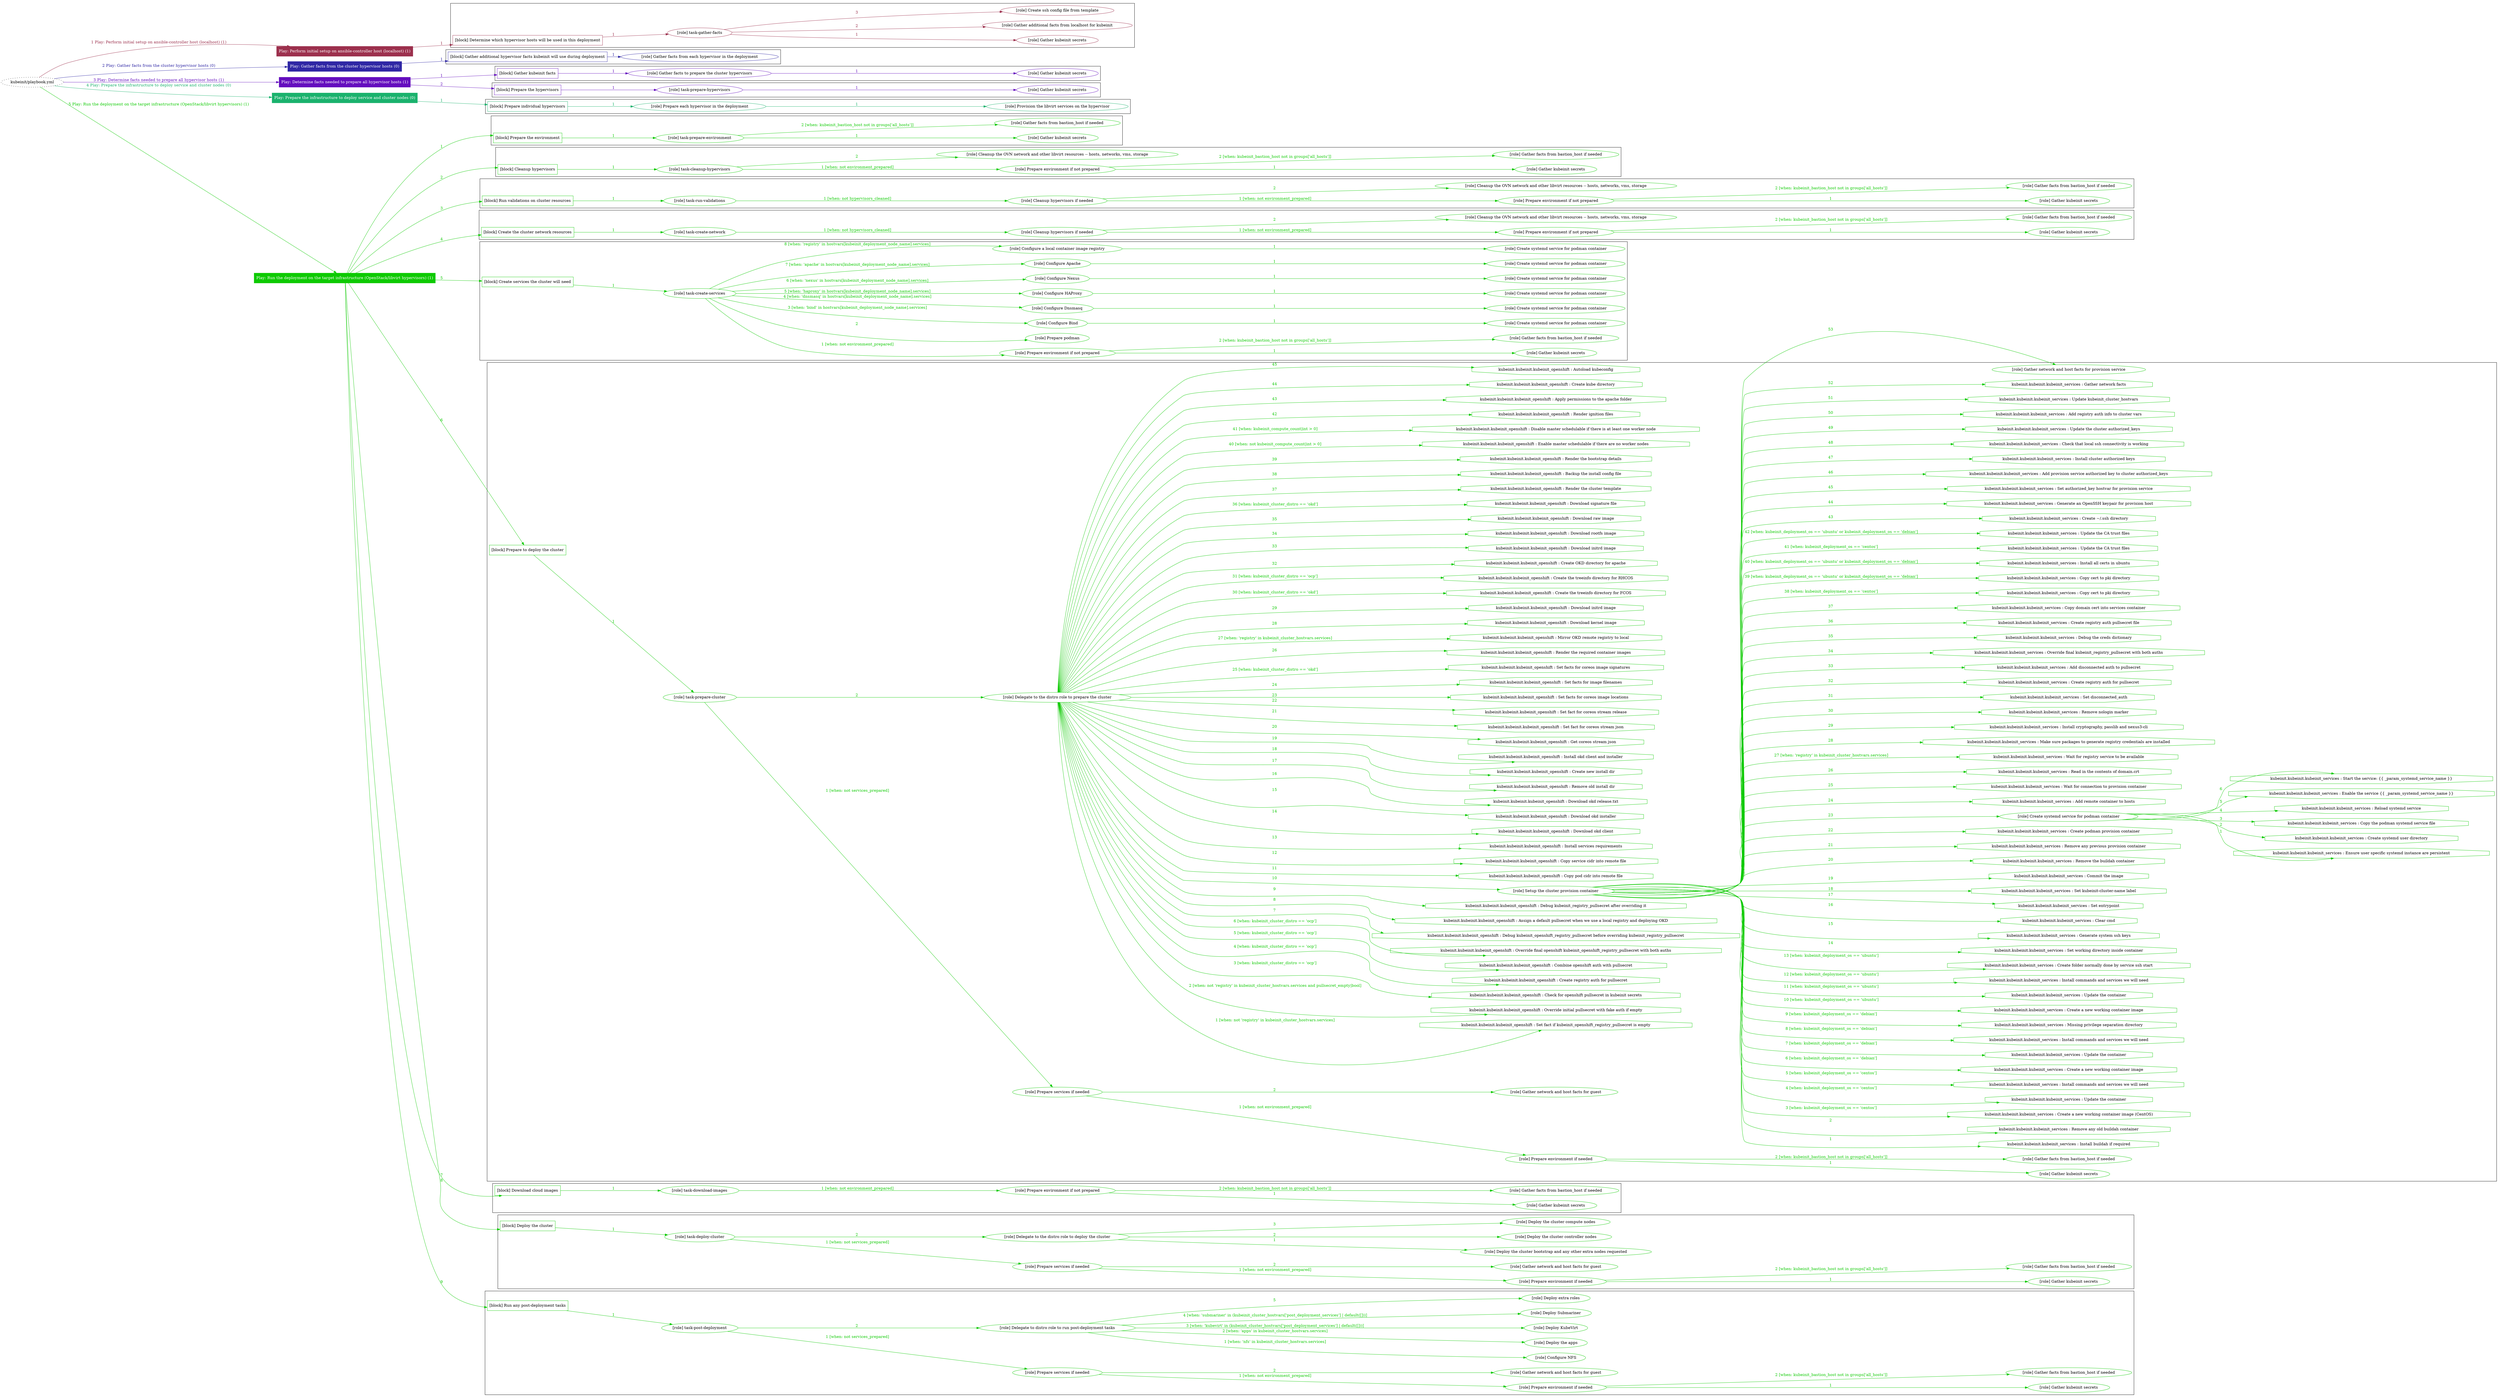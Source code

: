 digraph {
	graph [concentrate=true ordering=in rankdir=LR ratio=fill]
	edge [esep=5 sep=10]
	"kubeinit/playbook.yml" [URL="/home/runner/work/kubeinit/kubeinit/kubeinit/playbook.yml" id=playbook_38a22869 style=dotted]
	"kubeinit/playbook.yml" -> play_0c2419ff [label="1 Play: Perform initial setup on ansible-controller host (localhost) (1)" color="#9c304d" fontcolor="#9c304d" id=edge_play_0c2419ff labeltooltip="1 Play: Perform initial setup on ansible-controller host (localhost) (1)" tooltip="1 Play: Perform initial setup on ansible-controller host (localhost) (1)"]
	subgraph "Play: Perform initial setup on ansible-controller host (localhost) (1)" {
		play_0c2419ff [label="Play: Perform initial setup on ansible-controller host (localhost) (1)" URL="/home/runner/work/kubeinit/kubeinit/kubeinit/playbook.yml" color="#9c304d" fontcolor="#ffffff" id=play_0c2419ff shape=box style=filled tooltip=localhost]
		play_0c2419ff -> block_6affb91f [label=1 color="#9c304d" fontcolor="#9c304d" id=edge_block_6affb91f labeltooltip=1 tooltip=1]
		subgraph cluster_block_6affb91f {
			block_6affb91f [label="[block] Determine which hypervisor hosts will be used in this deployment" URL="/home/runner/work/kubeinit/kubeinit/kubeinit/playbook.yml" color="#9c304d" id=block_6affb91f labeltooltip="Determine which hypervisor hosts will be used in this deployment" shape=box tooltip="Determine which hypervisor hosts will be used in this deployment"]
			block_6affb91f -> role_0cb28185 [label="1 " color="#9c304d" fontcolor="#9c304d" id=edge_role_0cb28185 labeltooltip="1 " tooltip="1 "]
			subgraph "task-gather-facts" {
				role_0cb28185 [label="[role] task-gather-facts" URL="/home/runner/work/kubeinit/kubeinit/kubeinit/playbook.yml" color="#9c304d" id=role_0cb28185 tooltip="task-gather-facts"]
				role_0cb28185 -> role_799c1cb8 [label="1 " color="#9c304d" fontcolor="#9c304d" id=edge_role_799c1cb8 labeltooltip="1 " tooltip="1 "]
				subgraph "Gather kubeinit secrets" {
					role_799c1cb8 [label="[role] Gather kubeinit secrets" URL="/home/runner/.ansible/collections/ansible_collections/kubeinit/kubeinit/roles/kubeinit_prepare/tasks/build_hypervisors_group.yml" color="#9c304d" id=role_799c1cb8 tooltip="Gather kubeinit secrets"]
				}
				role_0cb28185 -> role_965f72d0 [label="2 " color="#9c304d" fontcolor="#9c304d" id=edge_role_965f72d0 labeltooltip="2 " tooltip="2 "]
				subgraph "Gather additional facts from localhost for kubeinit" {
					role_965f72d0 [label="[role] Gather additional facts from localhost for kubeinit" URL="/home/runner/.ansible/collections/ansible_collections/kubeinit/kubeinit/roles/kubeinit_prepare/tasks/build_hypervisors_group.yml" color="#9c304d" id=role_965f72d0 tooltip="Gather additional facts from localhost for kubeinit"]
				}
				role_0cb28185 -> role_681c94d6 [label="3 " color="#9c304d" fontcolor="#9c304d" id=edge_role_681c94d6 labeltooltip="3 " tooltip="3 "]
				subgraph "Create ssh config file from template" {
					role_681c94d6 [label="[role] Create ssh config file from template" URL="/home/runner/.ansible/collections/ansible_collections/kubeinit/kubeinit/roles/kubeinit_prepare/tasks/build_hypervisors_group.yml" color="#9c304d" id=role_681c94d6 tooltip="Create ssh config file from template"]
				}
			}
		}
	}
	"kubeinit/playbook.yml" -> play_31b23a54 [label="2 Play: Gather facts from the cluster hypervisor hosts (0)" color="#2f27a5" fontcolor="#2f27a5" id=edge_play_31b23a54 labeltooltip="2 Play: Gather facts from the cluster hypervisor hosts (0)" tooltip="2 Play: Gather facts from the cluster hypervisor hosts (0)"]
	subgraph "Play: Gather facts from the cluster hypervisor hosts (0)" {
		play_31b23a54 [label="Play: Gather facts from the cluster hypervisor hosts (0)" URL="/home/runner/work/kubeinit/kubeinit/kubeinit/playbook.yml" color="#2f27a5" fontcolor="#ffffff" id=play_31b23a54 shape=box style=filled tooltip="Play: Gather facts from the cluster hypervisor hosts (0)"]
		play_31b23a54 -> block_2561020b [label=1 color="#2f27a5" fontcolor="#2f27a5" id=edge_block_2561020b labeltooltip=1 tooltip=1]
		subgraph cluster_block_2561020b {
			block_2561020b [label="[block] Gather additional hypervisor facts kubeinit will use during deployment" URL="/home/runner/work/kubeinit/kubeinit/kubeinit/playbook.yml" color="#2f27a5" id=block_2561020b labeltooltip="Gather additional hypervisor facts kubeinit will use during deployment" shape=box tooltip="Gather additional hypervisor facts kubeinit will use during deployment"]
			block_2561020b -> role_fde97c11 [label="1 " color="#2f27a5" fontcolor="#2f27a5" id=edge_role_fde97c11 labeltooltip="1 " tooltip="1 "]
			subgraph "Gather facts from each hypervisor in the deployment" {
				role_fde97c11 [label="[role] Gather facts from each hypervisor in the deployment" URL="/home/runner/work/kubeinit/kubeinit/kubeinit/playbook.yml" color="#2f27a5" id=role_fde97c11 tooltip="Gather facts from each hypervisor in the deployment"]
			}
		}
	}
	"kubeinit/playbook.yml" -> play_4ce51c7f [label="3 Play: Determine facts needed to prepare all hypervisor hosts (1)" color="#640ebe" fontcolor="#640ebe" id=edge_play_4ce51c7f labeltooltip="3 Play: Determine facts needed to prepare all hypervisor hosts (1)" tooltip="3 Play: Determine facts needed to prepare all hypervisor hosts (1)"]
	subgraph "Play: Determine facts needed to prepare all hypervisor hosts (1)" {
		play_4ce51c7f [label="Play: Determine facts needed to prepare all hypervisor hosts (1)" URL="/home/runner/work/kubeinit/kubeinit/kubeinit/playbook.yml" color="#640ebe" fontcolor="#ffffff" id=play_4ce51c7f shape=box style=filled tooltip=localhost]
		play_4ce51c7f -> block_9eacdd66 [label=1 color="#640ebe" fontcolor="#640ebe" id=edge_block_9eacdd66 labeltooltip=1 tooltip=1]
		subgraph cluster_block_9eacdd66 {
			block_9eacdd66 [label="[block] Gather kubeinit facts" URL="/home/runner/work/kubeinit/kubeinit/kubeinit/playbook.yml" color="#640ebe" id=block_9eacdd66 labeltooltip="Gather kubeinit facts" shape=box tooltip="Gather kubeinit facts"]
			block_9eacdd66 -> role_f8746b15 [label="1 " color="#640ebe" fontcolor="#640ebe" id=edge_role_f8746b15 labeltooltip="1 " tooltip="1 "]
			subgraph "Gather facts to prepare the cluster hypervisors" {
				role_f8746b15 [label="[role] Gather facts to prepare the cluster hypervisors" URL="/home/runner/work/kubeinit/kubeinit/kubeinit/playbook.yml" color="#640ebe" id=role_f8746b15 tooltip="Gather facts to prepare the cluster hypervisors"]
				role_f8746b15 -> role_280317ad [label="1 " color="#640ebe" fontcolor="#640ebe" id=edge_role_280317ad labeltooltip="1 " tooltip="1 "]
				subgraph "Gather kubeinit secrets" {
					role_280317ad [label="[role] Gather kubeinit secrets" URL="/home/runner/.ansible/collections/ansible_collections/kubeinit/kubeinit/roles/kubeinit_prepare/tasks/gather_kubeinit_facts.yml" color="#640ebe" id=role_280317ad tooltip="Gather kubeinit secrets"]
				}
			}
		}
		play_4ce51c7f -> block_493774e3 [label=2 color="#640ebe" fontcolor="#640ebe" id=edge_block_493774e3 labeltooltip=2 tooltip=2]
		subgraph cluster_block_493774e3 {
			block_493774e3 [label="[block] Prepare the hypervisors" URL="/home/runner/work/kubeinit/kubeinit/kubeinit/playbook.yml" color="#640ebe" id=block_493774e3 labeltooltip="Prepare the hypervisors" shape=box tooltip="Prepare the hypervisors"]
			block_493774e3 -> role_c216b328 [label="1 " color="#640ebe" fontcolor="#640ebe" id=edge_role_c216b328 labeltooltip="1 " tooltip="1 "]
			subgraph "task-prepare-hypervisors" {
				role_c216b328 [label="[role] task-prepare-hypervisors" URL="/home/runner/work/kubeinit/kubeinit/kubeinit/playbook.yml" color="#640ebe" id=role_c216b328 tooltip="task-prepare-hypervisors"]
				role_c216b328 -> role_0de9f88a [label="1 " color="#640ebe" fontcolor="#640ebe" id=edge_role_0de9f88a labeltooltip="1 " tooltip="1 "]
				subgraph "Gather kubeinit secrets" {
					role_0de9f88a [label="[role] Gather kubeinit secrets" URL="/home/runner/.ansible/collections/ansible_collections/kubeinit/kubeinit/roles/kubeinit_prepare/tasks/gather_kubeinit_facts.yml" color="#640ebe" id=role_0de9f88a tooltip="Gather kubeinit secrets"]
				}
			}
		}
	}
	"kubeinit/playbook.yml" -> play_6ab48ef3 [label="4 Play: Prepare the infrastructure to deploy service and cluster nodes (0)" color="#1ab26d" fontcolor="#1ab26d" id=edge_play_6ab48ef3 labeltooltip="4 Play: Prepare the infrastructure to deploy service and cluster nodes (0)" tooltip="4 Play: Prepare the infrastructure to deploy service and cluster nodes (0)"]
	subgraph "Play: Prepare the infrastructure to deploy service and cluster nodes (0)" {
		play_6ab48ef3 [label="Play: Prepare the infrastructure to deploy service and cluster nodes (0)" URL="/home/runner/work/kubeinit/kubeinit/kubeinit/playbook.yml" color="#1ab26d" fontcolor="#ffffff" id=play_6ab48ef3 shape=box style=filled tooltip="Play: Prepare the infrastructure to deploy service and cluster nodes (0)"]
		play_6ab48ef3 -> block_f1255d2d [label=1 color="#1ab26d" fontcolor="#1ab26d" id=edge_block_f1255d2d labeltooltip=1 tooltip=1]
		subgraph cluster_block_f1255d2d {
			block_f1255d2d [label="[block] Prepare individual hypervisors" URL="/home/runner/work/kubeinit/kubeinit/kubeinit/playbook.yml" color="#1ab26d" id=block_f1255d2d labeltooltip="Prepare individual hypervisors" shape=box tooltip="Prepare individual hypervisors"]
			block_f1255d2d -> role_3ca6ccbb [label="1 " color="#1ab26d" fontcolor="#1ab26d" id=edge_role_3ca6ccbb labeltooltip="1 " tooltip="1 "]
			subgraph "Prepare each hypervisor in the deployment" {
				role_3ca6ccbb [label="[role] Prepare each hypervisor in the deployment" URL="/home/runner/work/kubeinit/kubeinit/kubeinit/playbook.yml" color="#1ab26d" id=role_3ca6ccbb tooltip="Prepare each hypervisor in the deployment"]
				role_3ca6ccbb -> role_e0f1faab [label="1 " color="#1ab26d" fontcolor="#1ab26d" id=edge_role_e0f1faab labeltooltip="1 " tooltip="1 "]
				subgraph "Provision the libvirt services on the hypervisor" {
					role_e0f1faab [label="[role] Provision the libvirt services on the hypervisor" URL="/home/runner/.ansible/collections/ansible_collections/kubeinit/kubeinit/roles/kubeinit_prepare/tasks/prepare_hypervisor.yml" color="#1ab26d" id=role_e0f1faab tooltip="Provision the libvirt services on the hypervisor"]
				}
			}
		}
	}
	"kubeinit/playbook.yml" -> play_5db93719 [label="5 Play: Run the deployment on the target infrastructure (OpenStack/libvirt hypervisors) (1)" color="#0dca02" fontcolor="#0dca02" id=edge_play_5db93719 labeltooltip="5 Play: Run the deployment on the target infrastructure (OpenStack/libvirt hypervisors) (1)" tooltip="5 Play: Run the deployment on the target infrastructure (OpenStack/libvirt hypervisors) (1)"]
	subgraph "Play: Run the deployment on the target infrastructure (OpenStack/libvirt hypervisors) (1)" {
		play_5db93719 [label="Play: Run the deployment on the target infrastructure (OpenStack/libvirt hypervisors) (1)" URL="/home/runner/work/kubeinit/kubeinit/kubeinit/playbook.yml" color="#0dca02" fontcolor="#ffffff" id=play_5db93719 shape=box style=filled tooltip=localhost]
		play_5db93719 -> block_1ceb51eb [label=1 color="#0dca02" fontcolor="#0dca02" id=edge_block_1ceb51eb labeltooltip=1 tooltip=1]
		subgraph cluster_block_1ceb51eb {
			block_1ceb51eb [label="[block] Prepare the environment" URL="/home/runner/work/kubeinit/kubeinit/kubeinit/playbook.yml" color="#0dca02" id=block_1ceb51eb labeltooltip="Prepare the environment" shape=box tooltip="Prepare the environment"]
			block_1ceb51eb -> role_6865a662 [label="1 " color="#0dca02" fontcolor="#0dca02" id=edge_role_6865a662 labeltooltip="1 " tooltip="1 "]
			subgraph "task-prepare-environment" {
				role_6865a662 [label="[role] task-prepare-environment" URL="/home/runner/work/kubeinit/kubeinit/kubeinit/playbook.yml" color="#0dca02" id=role_6865a662 tooltip="task-prepare-environment"]
				role_6865a662 -> role_c0aa1338 [label="1 " color="#0dca02" fontcolor="#0dca02" id=edge_role_c0aa1338 labeltooltip="1 " tooltip="1 "]
				subgraph "Gather kubeinit secrets" {
					role_c0aa1338 [label="[role] Gather kubeinit secrets" URL="/home/runner/.ansible/collections/ansible_collections/kubeinit/kubeinit/roles/kubeinit_prepare/tasks/gather_kubeinit_facts.yml" color="#0dca02" id=role_c0aa1338 tooltip="Gather kubeinit secrets"]
				}
				role_6865a662 -> role_2f376b0d [label="2 [when: kubeinit_bastion_host not in groups['all_hosts']]" color="#0dca02" fontcolor="#0dca02" id=edge_role_2f376b0d labeltooltip="2 [when: kubeinit_bastion_host not in groups['all_hosts']]" tooltip="2 [when: kubeinit_bastion_host not in groups['all_hosts']]"]
				subgraph "Gather facts from bastion_host if needed" {
					role_2f376b0d [label="[role] Gather facts from bastion_host if needed" URL="/home/runner/.ansible/collections/ansible_collections/kubeinit/kubeinit/roles/kubeinit_prepare/tasks/main.yml" color="#0dca02" id=role_2f376b0d tooltip="Gather facts from bastion_host if needed"]
				}
			}
		}
		play_5db93719 -> block_60c2d86c [label=2 color="#0dca02" fontcolor="#0dca02" id=edge_block_60c2d86c labeltooltip=2 tooltip=2]
		subgraph cluster_block_60c2d86c {
			block_60c2d86c [label="[block] Cleanup hypervisors" URL="/home/runner/work/kubeinit/kubeinit/kubeinit/playbook.yml" color="#0dca02" id=block_60c2d86c labeltooltip="Cleanup hypervisors" shape=box tooltip="Cleanup hypervisors"]
			block_60c2d86c -> role_ae99f418 [label="1 " color="#0dca02" fontcolor="#0dca02" id=edge_role_ae99f418 labeltooltip="1 " tooltip="1 "]
			subgraph "task-cleanup-hypervisors" {
				role_ae99f418 [label="[role] task-cleanup-hypervisors" URL="/home/runner/work/kubeinit/kubeinit/kubeinit/playbook.yml" color="#0dca02" id=role_ae99f418 tooltip="task-cleanup-hypervisors"]
				role_ae99f418 -> role_105be10d [label="1 [when: not environment_prepared]" color="#0dca02" fontcolor="#0dca02" id=edge_role_105be10d labeltooltip="1 [when: not environment_prepared]" tooltip="1 [when: not environment_prepared]"]
				subgraph "Prepare environment if not prepared" {
					role_105be10d [label="[role] Prepare environment if not prepared" URL="/home/runner/.ansible/collections/ansible_collections/kubeinit/kubeinit/roles/kubeinit_libvirt/tasks/cleanup_hypervisors.yml" color="#0dca02" id=role_105be10d tooltip="Prepare environment if not prepared"]
					role_105be10d -> role_03b00e84 [label="1 " color="#0dca02" fontcolor="#0dca02" id=edge_role_03b00e84 labeltooltip="1 " tooltip="1 "]
					subgraph "Gather kubeinit secrets" {
						role_03b00e84 [label="[role] Gather kubeinit secrets" URL="/home/runner/.ansible/collections/ansible_collections/kubeinit/kubeinit/roles/kubeinit_prepare/tasks/gather_kubeinit_facts.yml" color="#0dca02" id=role_03b00e84 tooltip="Gather kubeinit secrets"]
					}
					role_105be10d -> role_38f74836 [label="2 [when: kubeinit_bastion_host not in groups['all_hosts']]" color="#0dca02" fontcolor="#0dca02" id=edge_role_38f74836 labeltooltip="2 [when: kubeinit_bastion_host not in groups['all_hosts']]" tooltip="2 [when: kubeinit_bastion_host not in groups['all_hosts']]"]
					subgraph "Gather facts from bastion_host if needed" {
						role_38f74836 [label="[role] Gather facts from bastion_host if needed" URL="/home/runner/.ansible/collections/ansible_collections/kubeinit/kubeinit/roles/kubeinit_prepare/tasks/main.yml" color="#0dca02" id=role_38f74836 tooltip="Gather facts from bastion_host if needed"]
					}
				}
				role_ae99f418 -> role_222b17e9 [label="2 " color="#0dca02" fontcolor="#0dca02" id=edge_role_222b17e9 labeltooltip="2 " tooltip="2 "]
				subgraph "Cleanup the OVN network and other libvirt resources -- hosts, networks, vms, storage" {
					role_222b17e9 [label="[role] Cleanup the OVN network and other libvirt resources -- hosts, networks, vms, storage" URL="/home/runner/.ansible/collections/ansible_collections/kubeinit/kubeinit/roles/kubeinit_libvirt/tasks/cleanup_hypervisors.yml" color="#0dca02" id=role_222b17e9 tooltip="Cleanup the OVN network and other libvirt resources -- hosts, networks, vms, storage"]
				}
			}
		}
		play_5db93719 -> block_ae9ab8b3 [label=3 color="#0dca02" fontcolor="#0dca02" id=edge_block_ae9ab8b3 labeltooltip=3 tooltip=3]
		subgraph cluster_block_ae9ab8b3 {
			block_ae9ab8b3 [label="[block] Run validations on cluster resources" URL="/home/runner/work/kubeinit/kubeinit/kubeinit/playbook.yml" color="#0dca02" id=block_ae9ab8b3 labeltooltip="Run validations on cluster resources" shape=box tooltip="Run validations on cluster resources"]
			block_ae9ab8b3 -> role_fb21bdc3 [label="1 " color="#0dca02" fontcolor="#0dca02" id=edge_role_fb21bdc3 labeltooltip="1 " tooltip="1 "]
			subgraph "task-run-validations" {
				role_fb21bdc3 [label="[role] task-run-validations" URL="/home/runner/work/kubeinit/kubeinit/kubeinit/playbook.yml" color="#0dca02" id=role_fb21bdc3 tooltip="task-run-validations"]
				role_fb21bdc3 -> role_ad7e75d5 [label="1 [when: not hypervisors_cleaned]" color="#0dca02" fontcolor="#0dca02" id=edge_role_ad7e75d5 labeltooltip="1 [when: not hypervisors_cleaned]" tooltip="1 [when: not hypervisors_cleaned]"]
				subgraph "Cleanup hypervisors if needed" {
					role_ad7e75d5 [label="[role] Cleanup hypervisors if needed" URL="/home/runner/.ansible/collections/ansible_collections/kubeinit/kubeinit/roles/kubeinit_validations/tasks/main.yml" color="#0dca02" id=role_ad7e75d5 tooltip="Cleanup hypervisors if needed"]
					role_ad7e75d5 -> role_fd5f51c8 [label="1 [when: not environment_prepared]" color="#0dca02" fontcolor="#0dca02" id=edge_role_fd5f51c8 labeltooltip="1 [when: not environment_prepared]" tooltip="1 [when: not environment_prepared]"]
					subgraph "Prepare environment if not prepared" {
						role_fd5f51c8 [label="[role] Prepare environment if not prepared" URL="/home/runner/.ansible/collections/ansible_collections/kubeinit/kubeinit/roles/kubeinit_libvirt/tasks/cleanup_hypervisors.yml" color="#0dca02" id=role_fd5f51c8 tooltip="Prepare environment if not prepared"]
						role_fd5f51c8 -> role_d1ca3331 [label="1 " color="#0dca02" fontcolor="#0dca02" id=edge_role_d1ca3331 labeltooltip="1 " tooltip="1 "]
						subgraph "Gather kubeinit secrets" {
							role_d1ca3331 [label="[role] Gather kubeinit secrets" URL="/home/runner/.ansible/collections/ansible_collections/kubeinit/kubeinit/roles/kubeinit_prepare/tasks/gather_kubeinit_facts.yml" color="#0dca02" id=role_d1ca3331 tooltip="Gather kubeinit secrets"]
						}
						role_fd5f51c8 -> role_760660e3 [label="2 [when: kubeinit_bastion_host not in groups['all_hosts']]" color="#0dca02" fontcolor="#0dca02" id=edge_role_760660e3 labeltooltip="2 [when: kubeinit_bastion_host not in groups['all_hosts']]" tooltip="2 [when: kubeinit_bastion_host not in groups['all_hosts']]"]
						subgraph "Gather facts from bastion_host if needed" {
							role_760660e3 [label="[role] Gather facts from bastion_host if needed" URL="/home/runner/.ansible/collections/ansible_collections/kubeinit/kubeinit/roles/kubeinit_prepare/tasks/main.yml" color="#0dca02" id=role_760660e3 tooltip="Gather facts from bastion_host if needed"]
						}
					}
					role_ad7e75d5 -> role_5916635c [label="2 " color="#0dca02" fontcolor="#0dca02" id=edge_role_5916635c labeltooltip="2 " tooltip="2 "]
					subgraph "Cleanup the OVN network and other libvirt resources -- hosts, networks, vms, storage" {
						role_5916635c [label="[role] Cleanup the OVN network and other libvirt resources -- hosts, networks, vms, storage" URL="/home/runner/.ansible/collections/ansible_collections/kubeinit/kubeinit/roles/kubeinit_libvirt/tasks/cleanup_hypervisors.yml" color="#0dca02" id=role_5916635c tooltip="Cleanup the OVN network and other libvirt resources -- hosts, networks, vms, storage"]
					}
				}
			}
		}
		play_5db93719 -> block_8bddc4a5 [label=4 color="#0dca02" fontcolor="#0dca02" id=edge_block_8bddc4a5 labeltooltip=4 tooltip=4]
		subgraph cluster_block_8bddc4a5 {
			block_8bddc4a5 [label="[block] Create the cluster network resources" URL="/home/runner/work/kubeinit/kubeinit/kubeinit/playbook.yml" color="#0dca02" id=block_8bddc4a5 labeltooltip="Create the cluster network resources" shape=box tooltip="Create the cluster network resources"]
			block_8bddc4a5 -> role_65c561d5 [label="1 " color="#0dca02" fontcolor="#0dca02" id=edge_role_65c561d5 labeltooltip="1 " tooltip="1 "]
			subgraph "task-create-network" {
				role_65c561d5 [label="[role] task-create-network" URL="/home/runner/work/kubeinit/kubeinit/kubeinit/playbook.yml" color="#0dca02" id=role_65c561d5 tooltip="task-create-network"]
				role_65c561d5 -> role_ed23342c [label="1 [when: not hypervisors_cleaned]" color="#0dca02" fontcolor="#0dca02" id=edge_role_ed23342c labeltooltip="1 [when: not hypervisors_cleaned]" tooltip="1 [when: not hypervisors_cleaned]"]
				subgraph "Cleanup hypervisors if needed" {
					role_ed23342c [label="[role] Cleanup hypervisors if needed" URL="/home/runner/.ansible/collections/ansible_collections/kubeinit/kubeinit/roles/kubeinit_libvirt/tasks/create_network.yml" color="#0dca02" id=role_ed23342c tooltip="Cleanup hypervisors if needed"]
					role_ed23342c -> role_ff0ee69a [label="1 [when: not environment_prepared]" color="#0dca02" fontcolor="#0dca02" id=edge_role_ff0ee69a labeltooltip="1 [when: not environment_prepared]" tooltip="1 [when: not environment_prepared]"]
					subgraph "Prepare environment if not prepared" {
						role_ff0ee69a [label="[role] Prepare environment if not prepared" URL="/home/runner/.ansible/collections/ansible_collections/kubeinit/kubeinit/roles/kubeinit_libvirt/tasks/cleanup_hypervisors.yml" color="#0dca02" id=role_ff0ee69a tooltip="Prepare environment if not prepared"]
						role_ff0ee69a -> role_66c83ea4 [label="1 " color="#0dca02" fontcolor="#0dca02" id=edge_role_66c83ea4 labeltooltip="1 " tooltip="1 "]
						subgraph "Gather kubeinit secrets" {
							role_66c83ea4 [label="[role] Gather kubeinit secrets" URL="/home/runner/.ansible/collections/ansible_collections/kubeinit/kubeinit/roles/kubeinit_prepare/tasks/gather_kubeinit_facts.yml" color="#0dca02" id=role_66c83ea4 tooltip="Gather kubeinit secrets"]
						}
						role_ff0ee69a -> role_97b4b98a [label="2 [when: kubeinit_bastion_host not in groups['all_hosts']]" color="#0dca02" fontcolor="#0dca02" id=edge_role_97b4b98a labeltooltip="2 [when: kubeinit_bastion_host not in groups['all_hosts']]" tooltip="2 [when: kubeinit_bastion_host not in groups['all_hosts']]"]
						subgraph "Gather facts from bastion_host if needed" {
							role_97b4b98a [label="[role] Gather facts from bastion_host if needed" URL="/home/runner/.ansible/collections/ansible_collections/kubeinit/kubeinit/roles/kubeinit_prepare/tasks/main.yml" color="#0dca02" id=role_97b4b98a tooltip="Gather facts from bastion_host if needed"]
						}
					}
					role_ed23342c -> role_8238d345 [label="2 " color="#0dca02" fontcolor="#0dca02" id=edge_role_8238d345 labeltooltip="2 " tooltip="2 "]
					subgraph "Cleanup the OVN network and other libvirt resources -- hosts, networks, vms, storage" {
						role_8238d345 [label="[role] Cleanup the OVN network and other libvirt resources -- hosts, networks, vms, storage" URL="/home/runner/.ansible/collections/ansible_collections/kubeinit/kubeinit/roles/kubeinit_libvirt/tasks/cleanup_hypervisors.yml" color="#0dca02" id=role_8238d345 tooltip="Cleanup the OVN network and other libvirt resources -- hosts, networks, vms, storage"]
					}
				}
			}
		}
		play_5db93719 -> block_798968ce [label=5 color="#0dca02" fontcolor="#0dca02" id=edge_block_798968ce labeltooltip=5 tooltip=5]
		subgraph cluster_block_798968ce {
			block_798968ce [label="[block] Create services the cluster will need" URL="/home/runner/work/kubeinit/kubeinit/kubeinit/playbook.yml" color="#0dca02" id=block_798968ce labeltooltip="Create services the cluster will need" shape=box tooltip="Create services the cluster will need"]
			block_798968ce -> role_2ea4642c [label="1 " color="#0dca02" fontcolor="#0dca02" id=edge_role_2ea4642c labeltooltip="1 " tooltip="1 "]
			subgraph "task-create-services" {
				role_2ea4642c [label="[role] task-create-services" URL="/home/runner/work/kubeinit/kubeinit/kubeinit/playbook.yml" color="#0dca02" id=role_2ea4642c tooltip="task-create-services"]
				role_2ea4642c -> role_dc9b1103 [label="1 [when: not environment_prepared]" color="#0dca02" fontcolor="#0dca02" id=edge_role_dc9b1103 labeltooltip="1 [when: not environment_prepared]" tooltip="1 [when: not environment_prepared]"]
				subgraph "Prepare environment if not prepared" {
					role_dc9b1103 [label="[role] Prepare environment if not prepared" URL="/home/runner/.ansible/collections/ansible_collections/kubeinit/kubeinit/roles/kubeinit_services/tasks/main.yml" color="#0dca02" id=role_dc9b1103 tooltip="Prepare environment if not prepared"]
					role_dc9b1103 -> role_178dcc43 [label="1 " color="#0dca02" fontcolor="#0dca02" id=edge_role_178dcc43 labeltooltip="1 " tooltip="1 "]
					subgraph "Gather kubeinit secrets" {
						role_178dcc43 [label="[role] Gather kubeinit secrets" URL="/home/runner/.ansible/collections/ansible_collections/kubeinit/kubeinit/roles/kubeinit_prepare/tasks/gather_kubeinit_facts.yml" color="#0dca02" id=role_178dcc43 tooltip="Gather kubeinit secrets"]
					}
					role_dc9b1103 -> role_6ccd275b [label="2 [when: kubeinit_bastion_host not in groups['all_hosts']]" color="#0dca02" fontcolor="#0dca02" id=edge_role_6ccd275b labeltooltip="2 [when: kubeinit_bastion_host not in groups['all_hosts']]" tooltip="2 [when: kubeinit_bastion_host not in groups['all_hosts']]"]
					subgraph "Gather facts from bastion_host if needed" {
						role_6ccd275b [label="[role] Gather facts from bastion_host if needed" URL="/home/runner/.ansible/collections/ansible_collections/kubeinit/kubeinit/roles/kubeinit_prepare/tasks/main.yml" color="#0dca02" id=role_6ccd275b tooltip="Gather facts from bastion_host if needed"]
					}
				}
				role_2ea4642c -> role_d158a28b [label="2 " color="#0dca02" fontcolor="#0dca02" id=edge_role_d158a28b labeltooltip="2 " tooltip="2 "]
				subgraph "Prepare podman" {
					role_d158a28b [label="[role] Prepare podman" URL="/home/runner/.ansible/collections/ansible_collections/kubeinit/kubeinit/roles/kubeinit_services/tasks/00_create_service_pod.yml" color="#0dca02" id=role_d158a28b tooltip="Prepare podman"]
				}
				role_2ea4642c -> role_214250e8 [label="3 [when: 'bind' in hostvars[kubeinit_deployment_node_name].services]" color="#0dca02" fontcolor="#0dca02" id=edge_role_214250e8 labeltooltip="3 [when: 'bind' in hostvars[kubeinit_deployment_node_name].services]" tooltip="3 [when: 'bind' in hostvars[kubeinit_deployment_node_name].services]"]
				subgraph "Configure Bind" {
					role_214250e8 [label="[role] Configure Bind" URL="/home/runner/.ansible/collections/ansible_collections/kubeinit/kubeinit/roles/kubeinit_services/tasks/start_services_containers.yml" color="#0dca02" id=role_214250e8 tooltip="Configure Bind"]
					role_214250e8 -> role_b980961b [label="1 " color="#0dca02" fontcolor="#0dca02" id=edge_role_b980961b labeltooltip="1 " tooltip="1 "]
					subgraph "Create systemd service for podman container" {
						role_b980961b [label="[role] Create systemd service for podman container" URL="/home/runner/.ansible/collections/ansible_collections/kubeinit/kubeinit/roles/kubeinit_bind/tasks/main.yml" color="#0dca02" id=role_b980961b tooltip="Create systemd service for podman container"]
					}
				}
				role_2ea4642c -> role_ce6a4ae2 [label="4 [when: 'dnsmasq' in hostvars[kubeinit_deployment_node_name].services]" color="#0dca02" fontcolor="#0dca02" id=edge_role_ce6a4ae2 labeltooltip="4 [when: 'dnsmasq' in hostvars[kubeinit_deployment_node_name].services]" tooltip="4 [when: 'dnsmasq' in hostvars[kubeinit_deployment_node_name].services]"]
				subgraph "Configure Dnsmasq" {
					role_ce6a4ae2 [label="[role] Configure Dnsmasq" URL="/home/runner/.ansible/collections/ansible_collections/kubeinit/kubeinit/roles/kubeinit_services/tasks/start_services_containers.yml" color="#0dca02" id=role_ce6a4ae2 tooltip="Configure Dnsmasq"]
					role_ce6a4ae2 -> role_bce11517 [label="1 " color="#0dca02" fontcolor="#0dca02" id=edge_role_bce11517 labeltooltip="1 " tooltip="1 "]
					subgraph "Create systemd service for podman container" {
						role_bce11517 [label="[role] Create systemd service for podman container" URL="/home/runner/.ansible/collections/ansible_collections/kubeinit/kubeinit/roles/kubeinit_dnsmasq/tasks/main.yml" color="#0dca02" id=role_bce11517 tooltip="Create systemd service for podman container"]
					}
				}
				role_2ea4642c -> role_8fded768 [label="5 [when: 'haproxy' in hostvars[kubeinit_deployment_node_name].services]" color="#0dca02" fontcolor="#0dca02" id=edge_role_8fded768 labeltooltip="5 [when: 'haproxy' in hostvars[kubeinit_deployment_node_name].services]" tooltip="5 [when: 'haproxy' in hostvars[kubeinit_deployment_node_name].services]"]
				subgraph "Configure HAProxy" {
					role_8fded768 [label="[role] Configure HAProxy" URL="/home/runner/.ansible/collections/ansible_collections/kubeinit/kubeinit/roles/kubeinit_services/tasks/start_services_containers.yml" color="#0dca02" id=role_8fded768 tooltip="Configure HAProxy"]
					role_8fded768 -> role_28e9d9ee [label="1 " color="#0dca02" fontcolor="#0dca02" id=edge_role_28e9d9ee labeltooltip="1 " tooltip="1 "]
					subgraph "Create systemd service for podman container" {
						role_28e9d9ee [label="[role] Create systemd service for podman container" URL="/home/runner/.ansible/collections/ansible_collections/kubeinit/kubeinit/roles/kubeinit_haproxy/tasks/main.yml" color="#0dca02" id=role_28e9d9ee tooltip="Create systemd service for podman container"]
					}
				}
				role_2ea4642c -> role_cc91286b [label="6 [when: 'nexus' in hostvars[kubeinit_deployment_node_name].services]" color="#0dca02" fontcolor="#0dca02" id=edge_role_cc91286b labeltooltip="6 [when: 'nexus' in hostvars[kubeinit_deployment_node_name].services]" tooltip="6 [when: 'nexus' in hostvars[kubeinit_deployment_node_name].services]"]
				subgraph "Configure Nexus" {
					role_cc91286b [label="[role] Configure Nexus" URL="/home/runner/.ansible/collections/ansible_collections/kubeinit/kubeinit/roles/kubeinit_services/tasks/start_services_containers.yml" color="#0dca02" id=role_cc91286b tooltip="Configure Nexus"]
					role_cc91286b -> role_f3638567 [label="1 " color="#0dca02" fontcolor="#0dca02" id=edge_role_f3638567 labeltooltip="1 " tooltip="1 "]
					subgraph "Create systemd service for podman container" {
						role_f3638567 [label="[role] Create systemd service for podman container" URL="/home/runner/.ansible/collections/ansible_collections/kubeinit/kubeinit/roles/kubeinit_nexus/tasks/main.yml" color="#0dca02" id=role_f3638567 tooltip="Create systemd service for podman container"]
					}
				}
				role_2ea4642c -> role_38e4686a [label="7 [when: 'apache' in hostvars[kubeinit_deployment_node_name].services]" color="#0dca02" fontcolor="#0dca02" id=edge_role_38e4686a labeltooltip="7 [when: 'apache' in hostvars[kubeinit_deployment_node_name].services]" tooltip="7 [when: 'apache' in hostvars[kubeinit_deployment_node_name].services]"]
				subgraph "Configure Apache" {
					role_38e4686a [label="[role] Configure Apache" URL="/home/runner/.ansible/collections/ansible_collections/kubeinit/kubeinit/roles/kubeinit_services/tasks/start_services_containers.yml" color="#0dca02" id=role_38e4686a tooltip="Configure Apache"]
					role_38e4686a -> role_d3982d14 [label="1 " color="#0dca02" fontcolor="#0dca02" id=edge_role_d3982d14 labeltooltip="1 " tooltip="1 "]
					subgraph "Create systemd service for podman container" {
						role_d3982d14 [label="[role] Create systemd service for podman container" URL="/home/runner/.ansible/collections/ansible_collections/kubeinit/kubeinit/roles/kubeinit_apache/tasks/main.yml" color="#0dca02" id=role_d3982d14 tooltip="Create systemd service for podman container"]
					}
				}
				role_2ea4642c -> role_d4b485a9 [label="8 [when: 'registry' in hostvars[kubeinit_deployment_node_name].services]" color="#0dca02" fontcolor="#0dca02" id=edge_role_d4b485a9 labeltooltip="8 [when: 'registry' in hostvars[kubeinit_deployment_node_name].services]" tooltip="8 [when: 'registry' in hostvars[kubeinit_deployment_node_name].services]"]
				subgraph "Configure a local container image registry" {
					role_d4b485a9 [label="[role] Configure a local container image registry" URL="/home/runner/.ansible/collections/ansible_collections/kubeinit/kubeinit/roles/kubeinit_services/tasks/start_services_containers.yml" color="#0dca02" id=role_d4b485a9 tooltip="Configure a local container image registry"]
					role_d4b485a9 -> role_c1678c6c [label="1 " color="#0dca02" fontcolor="#0dca02" id=edge_role_c1678c6c labeltooltip="1 " tooltip="1 "]
					subgraph "Create systemd service for podman container" {
						role_c1678c6c [label="[role] Create systemd service for podman container" URL="/home/runner/.ansible/collections/ansible_collections/kubeinit/kubeinit/roles/kubeinit_registry/tasks/main.yml" color="#0dca02" id=role_c1678c6c tooltip="Create systemd service for podman container"]
					}
				}
			}
		}
		play_5db93719 -> block_08fe6bc6 [label=6 color="#0dca02" fontcolor="#0dca02" id=edge_block_08fe6bc6 labeltooltip=6 tooltip=6]
		subgraph cluster_block_08fe6bc6 {
			block_08fe6bc6 [label="[block] Prepare to deploy the cluster" URL="/home/runner/work/kubeinit/kubeinit/kubeinit/playbook.yml" color="#0dca02" id=block_08fe6bc6 labeltooltip="Prepare to deploy the cluster" shape=box tooltip="Prepare to deploy the cluster"]
			block_08fe6bc6 -> role_28c9610e [label="1 " color="#0dca02" fontcolor="#0dca02" id=edge_role_28c9610e labeltooltip="1 " tooltip="1 "]
			subgraph "task-prepare-cluster" {
				role_28c9610e [label="[role] task-prepare-cluster" URL="/home/runner/work/kubeinit/kubeinit/kubeinit/playbook.yml" color="#0dca02" id=role_28c9610e tooltip="task-prepare-cluster"]
				role_28c9610e -> role_41f6d43d [label="1 [when: not services_prepared]" color="#0dca02" fontcolor="#0dca02" id=edge_role_41f6d43d labeltooltip="1 [when: not services_prepared]" tooltip="1 [when: not services_prepared]"]
				subgraph "Prepare services if needed" {
					role_41f6d43d [label="[role] Prepare services if needed" URL="/home/runner/.ansible/collections/ansible_collections/kubeinit/kubeinit/roles/kubeinit_prepare/tasks/prepare_cluster.yml" color="#0dca02" id=role_41f6d43d tooltip="Prepare services if needed"]
					role_41f6d43d -> role_a19a9182 [label="1 [when: not environment_prepared]" color="#0dca02" fontcolor="#0dca02" id=edge_role_a19a9182 labeltooltip="1 [when: not environment_prepared]" tooltip="1 [when: not environment_prepared]"]
					subgraph "Prepare environment if needed" {
						role_a19a9182 [label="[role] Prepare environment if needed" URL="/home/runner/.ansible/collections/ansible_collections/kubeinit/kubeinit/roles/kubeinit_services/tasks/prepare_services.yml" color="#0dca02" id=role_a19a9182 tooltip="Prepare environment if needed"]
						role_a19a9182 -> role_7a03b0c4 [label="1 " color="#0dca02" fontcolor="#0dca02" id=edge_role_7a03b0c4 labeltooltip="1 " tooltip="1 "]
						subgraph "Gather kubeinit secrets" {
							role_7a03b0c4 [label="[role] Gather kubeinit secrets" URL="/home/runner/.ansible/collections/ansible_collections/kubeinit/kubeinit/roles/kubeinit_prepare/tasks/gather_kubeinit_facts.yml" color="#0dca02" id=role_7a03b0c4 tooltip="Gather kubeinit secrets"]
						}
						role_a19a9182 -> role_8ba3b06a [label="2 [when: kubeinit_bastion_host not in groups['all_hosts']]" color="#0dca02" fontcolor="#0dca02" id=edge_role_8ba3b06a labeltooltip="2 [when: kubeinit_bastion_host not in groups['all_hosts']]" tooltip="2 [when: kubeinit_bastion_host not in groups['all_hosts']]"]
						subgraph "Gather facts from bastion_host if needed" {
							role_8ba3b06a [label="[role] Gather facts from bastion_host if needed" URL="/home/runner/.ansible/collections/ansible_collections/kubeinit/kubeinit/roles/kubeinit_prepare/tasks/main.yml" color="#0dca02" id=role_8ba3b06a tooltip="Gather facts from bastion_host if needed"]
						}
					}
					role_41f6d43d -> role_49fb0426 [label="2 " color="#0dca02" fontcolor="#0dca02" id=edge_role_49fb0426 labeltooltip="2 " tooltip="2 "]
					subgraph "Gather network and host facts for guest" {
						role_49fb0426 [label="[role] Gather network and host facts for guest" URL="/home/runner/.ansible/collections/ansible_collections/kubeinit/kubeinit/roles/kubeinit_services/tasks/prepare_services.yml" color="#0dca02" id=role_49fb0426 tooltip="Gather network and host facts for guest"]
					}
				}
				role_28c9610e -> role_43c5cd70 [label="2 " color="#0dca02" fontcolor="#0dca02" id=edge_role_43c5cd70 labeltooltip="2 " tooltip="2 "]
				subgraph "Delegate to the distro role to prepare the cluster" {
					role_43c5cd70 [label="[role] Delegate to the distro role to prepare the cluster" URL="/home/runner/.ansible/collections/ansible_collections/kubeinit/kubeinit/roles/kubeinit_prepare/tasks/prepare_cluster.yml" color="#0dca02" id=role_43c5cd70 tooltip="Delegate to the distro role to prepare the cluster"]
					task_31908599 [label="kubeinit.kubeinit.kubeinit_openshift : Set fact if kubeinit_openshift_registry_pullsecret is empty" URL="/home/runner/.ansible/collections/ansible_collections/kubeinit/kubeinit/roles/kubeinit_openshift/tasks/prepare_cluster.yml" color="#0dca02" id=task_31908599 shape=octagon tooltip="kubeinit.kubeinit.kubeinit_openshift : Set fact if kubeinit_openshift_registry_pullsecret is empty"]
					role_43c5cd70 -> task_31908599 [label="1 [when: not 'registry' in kubeinit_cluster_hostvars.services]" color="#0dca02" fontcolor="#0dca02" id=edge_task_31908599 labeltooltip="1 [when: not 'registry' in kubeinit_cluster_hostvars.services]" tooltip="1 [when: not 'registry' in kubeinit_cluster_hostvars.services]"]
					task_b4fb2f5a [label="kubeinit.kubeinit.kubeinit_openshift : Override initial pullsecret with fake auth if empty" URL="/home/runner/.ansible/collections/ansible_collections/kubeinit/kubeinit/roles/kubeinit_openshift/tasks/prepare_cluster.yml" color="#0dca02" id=task_b4fb2f5a shape=octagon tooltip="kubeinit.kubeinit.kubeinit_openshift : Override initial pullsecret with fake auth if empty"]
					role_43c5cd70 -> task_b4fb2f5a [label="2 [when: not 'registry' in kubeinit_cluster_hostvars.services and pullsecret_empty|bool]" color="#0dca02" fontcolor="#0dca02" id=edge_task_b4fb2f5a labeltooltip="2 [when: not 'registry' in kubeinit_cluster_hostvars.services and pullsecret_empty|bool]" tooltip="2 [when: not 'registry' in kubeinit_cluster_hostvars.services and pullsecret_empty|bool]"]
					task_1fcf8c60 [label="kubeinit.kubeinit.kubeinit_openshift : Check for openshift pullsecret in kubeinit secrets" URL="/home/runner/.ansible/collections/ansible_collections/kubeinit/kubeinit/roles/kubeinit_openshift/tasks/prepare_cluster.yml" color="#0dca02" id=task_1fcf8c60 shape=octagon tooltip="kubeinit.kubeinit.kubeinit_openshift : Check for openshift pullsecret in kubeinit secrets"]
					role_43c5cd70 -> task_1fcf8c60 [label="3 [when: kubeinit_cluster_distro == 'ocp']" color="#0dca02" fontcolor="#0dca02" id=edge_task_1fcf8c60 labeltooltip="3 [when: kubeinit_cluster_distro == 'ocp']" tooltip="3 [when: kubeinit_cluster_distro == 'ocp']"]
					task_121aa9e8 [label="kubeinit.kubeinit.kubeinit_openshift : Create registry auth for pullsecret" URL="/home/runner/.ansible/collections/ansible_collections/kubeinit/kubeinit/roles/kubeinit_openshift/tasks/prepare_cluster.yml" color="#0dca02" id=task_121aa9e8 shape=octagon tooltip="kubeinit.kubeinit.kubeinit_openshift : Create registry auth for pullsecret"]
					role_43c5cd70 -> task_121aa9e8 [label="4 [when: kubeinit_cluster_distro == 'ocp']" color="#0dca02" fontcolor="#0dca02" id=edge_task_121aa9e8 labeltooltip="4 [when: kubeinit_cluster_distro == 'ocp']" tooltip="4 [when: kubeinit_cluster_distro == 'ocp']"]
					task_a5b0c80b [label="kubeinit.kubeinit.kubeinit_openshift : Combine openshift auth with pullsecret" URL="/home/runner/.ansible/collections/ansible_collections/kubeinit/kubeinit/roles/kubeinit_openshift/tasks/prepare_cluster.yml" color="#0dca02" id=task_a5b0c80b shape=octagon tooltip="kubeinit.kubeinit.kubeinit_openshift : Combine openshift auth with pullsecret"]
					role_43c5cd70 -> task_a5b0c80b [label="5 [when: kubeinit_cluster_distro == 'ocp']" color="#0dca02" fontcolor="#0dca02" id=edge_task_a5b0c80b labeltooltip="5 [when: kubeinit_cluster_distro == 'ocp']" tooltip="5 [when: kubeinit_cluster_distro == 'ocp']"]
					task_a31a5dd0 [label="kubeinit.kubeinit.kubeinit_openshift : Override final openshift kubeinit_openshift_registry_pullsecret with both auths" URL="/home/runner/.ansible/collections/ansible_collections/kubeinit/kubeinit/roles/kubeinit_openshift/tasks/prepare_cluster.yml" color="#0dca02" id=task_a31a5dd0 shape=octagon tooltip="kubeinit.kubeinit.kubeinit_openshift : Override final openshift kubeinit_openshift_registry_pullsecret with both auths"]
					role_43c5cd70 -> task_a31a5dd0 [label="6 [when: kubeinit_cluster_distro == 'ocp']" color="#0dca02" fontcolor="#0dca02" id=edge_task_a31a5dd0 labeltooltip="6 [when: kubeinit_cluster_distro == 'ocp']" tooltip="6 [when: kubeinit_cluster_distro == 'ocp']"]
					task_0f38ef3e [label="kubeinit.kubeinit.kubeinit_openshift : Debug kubeinit_openshift_registry_pullsecret before overriding kubeinit_registry_pullsecret" URL="/home/runner/.ansible/collections/ansible_collections/kubeinit/kubeinit/roles/kubeinit_openshift/tasks/prepare_cluster.yml" color="#0dca02" id=task_0f38ef3e shape=octagon tooltip="kubeinit.kubeinit.kubeinit_openshift : Debug kubeinit_openshift_registry_pullsecret before overriding kubeinit_registry_pullsecret"]
					role_43c5cd70 -> task_0f38ef3e [label="7 " color="#0dca02" fontcolor="#0dca02" id=edge_task_0f38ef3e labeltooltip="7 " tooltip="7 "]
					task_27fcdaa1 [label="kubeinit.kubeinit.kubeinit_openshift : Assign a default pullsecret when we use a local registry and deploying OKD" URL="/home/runner/.ansible/collections/ansible_collections/kubeinit/kubeinit/roles/kubeinit_openshift/tasks/prepare_cluster.yml" color="#0dca02" id=task_27fcdaa1 shape=octagon tooltip="kubeinit.kubeinit.kubeinit_openshift : Assign a default pullsecret when we use a local registry and deploying OKD"]
					role_43c5cd70 -> task_27fcdaa1 [label="8 " color="#0dca02" fontcolor="#0dca02" id=edge_task_27fcdaa1 labeltooltip="8 " tooltip="8 "]
					task_d6978698 [label="kubeinit.kubeinit.kubeinit_openshift : Debug kubeinit_registry_pullsecret after overriding it" URL="/home/runner/.ansible/collections/ansible_collections/kubeinit/kubeinit/roles/kubeinit_openshift/tasks/prepare_cluster.yml" color="#0dca02" id=task_d6978698 shape=octagon tooltip="kubeinit.kubeinit.kubeinit_openshift : Debug kubeinit_registry_pullsecret after overriding it"]
					role_43c5cd70 -> task_d6978698 [label="9 " color="#0dca02" fontcolor="#0dca02" id=edge_task_d6978698 labeltooltip="9 " tooltip="9 "]
					role_43c5cd70 -> role_889c594a [label="10 " color="#0dca02" fontcolor="#0dca02" id=edge_role_889c594a labeltooltip="10 " tooltip="10 "]
					subgraph "Setup the cluster provision container" {
						role_889c594a [label="[role] Setup the cluster provision container" URL="/home/runner/.ansible/collections/ansible_collections/kubeinit/kubeinit/roles/kubeinit_openshift/tasks/prepare_cluster.yml" color="#0dca02" id=role_889c594a tooltip="Setup the cluster provision container"]
						task_3f4384a6 [label="kubeinit.kubeinit.kubeinit_services : Install buildah if required" URL="/home/runner/.ansible/collections/ansible_collections/kubeinit/kubeinit/roles/kubeinit_services/tasks/create_provision_container.yml" color="#0dca02" id=task_3f4384a6 shape=octagon tooltip="kubeinit.kubeinit.kubeinit_services : Install buildah if required"]
						role_889c594a -> task_3f4384a6 [label="1 " color="#0dca02" fontcolor="#0dca02" id=edge_task_3f4384a6 labeltooltip="1 " tooltip="1 "]
						task_7ff56e80 [label="kubeinit.kubeinit.kubeinit_services : Remove any old buildah container" URL="/home/runner/.ansible/collections/ansible_collections/kubeinit/kubeinit/roles/kubeinit_services/tasks/create_provision_container.yml" color="#0dca02" id=task_7ff56e80 shape=octagon tooltip="kubeinit.kubeinit.kubeinit_services : Remove any old buildah container"]
						role_889c594a -> task_7ff56e80 [label="2 " color="#0dca02" fontcolor="#0dca02" id=edge_task_7ff56e80 labeltooltip="2 " tooltip="2 "]
						task_21468993 [label="kubeinit.kubeinit.kubeinit_services : Create a new working container image (CentOS)" URL="/home/runner/.ansible/collections/ansible_collections/kubeinit/kubeinit/roles/kubeinit_services/tasks/create_provision_container.yml" color="#0dca02" id=task_21468993 shape=octagon tooltip="kubeinit.kubeinit.kubeinit_services : Create a new working container image (CentOS)"]
						role_889c594a -> task_21468993 [label="3 [when: kubeinit_deployment_os == 'centos']" color="#0dca02" fontcolor="#0dca02" id=edge_task_21468993 labeltooltip="3 [when: kubeinit_deployment_os == 'centos']" tooltip="3 [when: kubeinit_deployment_os == 'centos']"]
						task_26b6869a [label="kubeinit.kubeinit.kubeinit_services : Update the container" URL="/home/runner/.ansible/collections/ansible_collections/kubeinit/kubeinit/roles/kubeinit_services/tasks/create_provision_container.yml" color="#0dca02" id=task_26b6869a shape=octagon tooltip="kubeinit.kubeinit.kubeinit_services : Update the container"]
						role_889c594a -> task_26b6869a [label="4 [when: kubeinit_deployment_os == 'centos']" color="#0dca02" fontcolor="#0dca02" id=edge_task_26b6869a labeltooltip="4 [when: kubeinit_deployment_os == 'centos']" tooltip="4 [when: kubeinit_deployment_os == 'centos']"]
						task_c961d769 [label="kubeinit.kubeinit.kubeinit_services : Install commands and services we will need" URL="/home/runner/.ansible/collections/ansible_collections/kubeinit/kubeinit/roles/kubeinit_services/tasks/create_provision_container.yml" color="#0dca02" id=task_c961d769 shape=octagon tooltip="kubeinit.kubeinit.kubeinit_services : Install commands and services we will need"]
						role_889c594a -> task_c961d769 [label="5 [when: kubeinit_deployment_os == 'centos']" color="#0dca02" fontcolor="#0dca02" id=edge_task_c961d769 labeltooltip="5 [when: kubeinit_deployment_os == 'centos']" tooltip="5 [when: kubeinit_deployment_os == 'centos']"]
						task_9716b277 [label="kubeinit.kubeinit.kubeinit_services : Create a new working container image" URL="/home/runner/.ansible/collections/ansible_collections/kubeinit/kubeinit/roles/kubeinit_services/tasks/create_provision_container.yml" color="#0dca02" id=task_9716b277 shape=octagon tooltip="kubeinit.kubeinit.kubeinit_services : Create a new working container image"]
						role_889c594a -> task_9716b277 [label="6 [when: kubeinit_deployment_os == 'debian']" color="#0dca02" fontcolor="#0dca02" id=edge_task_9716b277 labeltooltip="6 [when: kubeinit_deployment_os == 'debian']" tooltip="6 [when: kubeinit_deployment_os == 'debian']"]
						task_012db50b [label="kubeinit.kubeinit.kubeinit_services : Update the container" URL="/home/runner/.ansible/collections/ansible_collections/kubeinit/kubeinit/roles/kubeinit_services/tasks/create_provision_container.yml" color="#0dca02" id=task_012db50b shape=octagon tooltip="kubeinit.kubeinit.kubeinit_services : Update the container"]
						role_889c594a -> task_012db50b [label="7 [when: kubeinit_deployment_os == 'debian']" color="#0dca02" fontcolor="#0dca02" id=edge_task_012db50b labeltooltip="7 [when: kubeinit_deployment_os == 'debian']" tooltip="7 [when: kubeinit_deployment_os == 'debian']"]
						task_37b860e4 [label="kubeinit.kubeinit.kubeinit_services : Install commands and services we will need" URL="/home/runner/.ansible/collections/ansible_collections/kubeinit/kubeinit/roles/kubeinit_services/tasks/create_provision_container.yml" color="#0dca02" id=task_37b860e4 shape=octagon tooltip="kubeinit.kubeinit.kubeinit_services : Install commands and services we will need"]
						role_889c594a -> task_37b860e4 [label="8 [when: kubeinit_deployment_os == 'debian']" color="#0dca02" fontcolor="#0dca02" id=edge_task_37b860e4 labeltooltip="8 [when: kubeinit_deployment_os == 'debian']" tooltip="8 [when: kubeinit_deployment_os == 'debian']"]
						task_6a5f343d [label="kubeinit.kubeinit.kubeinit_services : Missing privilege separation directory" URL="/home/runner/.ansible/collections/ansible_collections/kubeinit/kubeinit/roles/kubeinit_services/tasks/create_provision_container.yml" color="#0dca02" id=task_6a5f343d shape=octagon tooltip="kubeinit.kubeinit.kubeinit_services : Missing privilege separation directory"]
						role_889c594a -> task_6a5f343d [label="9 [when: kubeinit_deployment_os == 'debian']" color="#0dca02" fontcolor="#0dca02" id=edge_task_6a5f343d labeltooltip="9 [when: kubeinit_deployment_os == 'debian']" tooltip="9 [when: kubeinit_deployment_os == 'debian']"]
						task_c7e8e139 [label="kubeinit.kubeinit.kubeinit_services : Create a new working container image" URL="/home/runner/.ansible/collections/ansible_collections/kubeinit/kubeinit/roles/kubeinit_services/tasks/create_provision_container.yml" color="#0dca02" id=task_c7e8e139 shape=octagon tooltip="kubeinit.kubeinit.kubeinit_services : Create a new working container image"]
						role_889c594a -> task_c7e8e139 [label="10 [when: kubeinit_deployment_os == 'ubuntu']" color="#0dca02" fontcolor="#0dca02" id=edge_task_c7e8e139 labeltooltip="10 [when: kubeinit_deployment_os == 'ubuntu']" tooltip="10 [when: kubeinit_deployment_os == 'ubuntu']"]
						task_20ba1fe9 [label="kubeinit.kubeinit.kubeinit_services : Update the container" URL="/home/runner/.ansible/collections/ansible_collections/kubeinit/kubeinit/roles/kubeinit_services/tasks/create_provision_container.yml" color="#0dca02" id=task_20ba1fe9 shape=octagon tooltip="kubeinit.kubeinit.kubeinit_services : Update the container"]
						role_889c594a -> task_20ba1fe9 [label="11 [when: kubeinit_deployment_os == 'ubuntu']" color="#0dca02" fontcolor="#0dca02" id=edge_task_20ba1fe9 labeltooltip="11 [when: kubeinit_deployment_os == 'ubuntu']" tooltip="11 [when: kubeinit_deployment_os == 'ubuntu']"]
						task_7ea494b3 [label="kubeinit.kubeinit.kubeinit_services : Install commands and services we will need" URL="/home/runner/.ansible/collections/ansible_collections/kubeinit/kubeinit/roles/kubeinit_services/tasks/create_provision_container.yml" color="#0dca02" id=task_7ea494b3 shape=octagon tooltip="kubeinit.kubeinit.kubeinit_services : Install commands and services we will need"]
						role_889c594a -> task_7ea494b3 [label="12 [when: kubeinit_deployment_os == 'ubuntu']" color="#0dca02" fontcolor="#0dca02" id=edge_task_7ea494b3 labeltooltip="12 [when: kubeinit_deployment_os == 'ubuntu']" tooltip="12 [when: kubeinit_deployment_os == 'ubuntu']"]
						task_44f79ae8 [label="kubeinit.kubeinit.kubeinit_services : Create folder normally done by service ssh start" URL="/home/runner/.ansible/collections/ansible_collections/kubeinit/kubeinit/roles/kubeinit_services/tasks/create_provision_container.yml" color="#0dca02" id=task_44f79ae8 shape=octagon tooltip="kubeinit.kubeinit.kubeinit_services : Create folder normally done by service ssh start"]
						role_889c594a -> task_44f79ae8 [label="13 [when: kubeinit_deployment_os == 'ubuntu']" color="#0dca02" fontcolor="#0dca02" id=edge_task_44f79ae8 labeltooltip="13 [when: kubeinit_deployment_os == 'ubuntu']" tooltip="13 [when: kubeinit_deployment_os == 'ubuntu']"]
						task_e86d8e1c [label="kubeinit.kubeinit.kubeinit_services : Set working directory inside container" URL="/home/runner/.ansible/collections/ansible_collections/kubeinit/kubeinit/roles/kubeinit_services/tasks/create_provision_container.yml" color="#0dca02" id=task_e86d8e1c shape=octagon tooltip="kubeinit.kubeinit.kubeinit_services : Set working directory inside container"]
						role_889c594a -> task_e86d8e1c [label="14 " color="#0dca02" fontcolor="#0dca02" id=edge_task_e86d8e1c labeltooltip="14 " tooltip="14 "]
						task_cb4faf7c [label="kubeinit.kubeinit.kubeinit_services : Generate system ssh keys" URL="/home/runner/.ansible/collections/ansible_collections/kubeinit/kubeinit/roles/kubeinit_services/tasks/create_provision_container.yml" color="#0dca02" id=task_cb4faf7c shape=octagon tooltip="kubeinit.kubeinit.kubeinit_services : Generate system ssh keys"]
						role_889c594a -> task_cb4faf7c [label="15 " color="#0dca02" fontcolor="#0dca02" id=edge_task_cb4faf7c labeltooltip="15 " tooltip="15 "]
						task_448a9089 [label="kubeinit.kubeinit.kubeinit_services : Clear cmd" URL="/home/runner/.ansible/collections/ansible_collections/kubeinit/kubeinit/roles/kubeinit_services/tasks/create_provision_container.yml" color="#0dca02" id=task_448a9089 shape=octagon tooltip="kubeinit.kubeinit.kubeinit_services : Clear cmd"]
						role_889c594a -> task_448a9089 [label="16 " color="#0dca02" fontcolor="#0dca02" id=edge_task_448a9089 labeltooltip="16 " tooltip="16 "]
						task_a0270d60 [label="kubeinit.kubeinit.kubeinit_services : Set entrypoint" URL="/home/runner/.ansible/collections/ansible_collections/kubeinit/kubeinit/roles/kubeinit_services/tasks/create_provision_container.yml" color="#0dca02" id=task_a0270d60 shape=octagon tooltip="kubeinit.kubeinit.kubeinit_services : Set entrypoint"]
						role_889c594a -> task_a0270d60 [label="17 " color="#0dca02" fontcolor="#0dca02" id=edge_task_a0270d60 labeltooltip="17 " tooltip="17 "]
						task_fd59979e [label="kubeinit.kubeinit.kubeinit_services : Set kubeinit-cluster-name label" URL="/home/runner/.ansible/collections/ansible_collections/kubeinit/kubeinit/roles/kubeinit_services/tasks/create_provision_container.yml" color="#0dca02" id=task_fd59979e shape=octagon tooltip="kubeinit.kubeinit.kubeinit_services : Set kubeinit-cluster-name label"]
						role_889c594a -> task_fd59979e [label="18 " color="#0dca02" fontcolor="#0dca02" id=edge_task_fd59979e labeltooltip="18 " tooltip="18 "]
						task_63faf275 [label="kubeinit.kubeinit.kubeinit_services : Commit the image" URL="/home/runner/.ansible/collections/ansible_collections/kubeinit/kubeinit/roles/kubeinit_services/tasks/create_provision_container.yml" color="#0dca02" id=task_63faf275 shape=octagon tooltip="kubeinit.kubeinit.kubeinit_services : Commit the image"]
						role_889c594a -> task_63faf275 [label="19 " color="#0dca02" fontcolor="#0dca02" id=edge_task_63faf275 labeltooltip="19 " tooltip="19 "]
						task_c5a292b4 [label="kubeinit.kubeinit.kubeinit_services : Remove the buildah container" URL="/home/runner/.ansible/collections/ansible_collections/kubeinit/kubeinit/roles/kubeinit_services/tasks/create_provision_container.yml" color="#0dca02" id=task_c5a292b4 shape=octagon tooltip="kubeinit.kubeinit.kubeinit_services : Remove the buildah container"]
						role_889c594a -> task_c5a292b4 [label="20 " color="#0dca02" fontcolor="#0dca02" id=edge_task_c5a292b4 labeltooltip="20 " tooltip="20 "]
						task_d3e8f178 [label="kubeinit.kubeinit.kubeinit_services : Remove any previous provision container" URL="/home/runner/.ansible/collections/ansible_collections/kubeinit/kubeinit/roles/kubeinit_services/tasks/create_provision_container.yml" color="#0dca02" id=task_d3e8f178 shape=octagon tooltip="kubeinit.kubeinit.kubeinit_services : Remove any previous provision container"]
						role_889c594a -> task_d3e8f178 [label="21 " color="#0dca02" fontcolor="#0dca02" id=edge_task_d3e8f178 labeltooltip="21 " tooltip="21 "]
						task_40a630b2 [label="kubeinit.kubeinit.kubeinit_services : Create podman provision container" URL="/home/runner/.ansible/collections/ansible_collections/kubeinit/kubeinit/roles/kubeinit_services/tasks/create_provision_container.yml" color="#0dca02" id=task_40a630b2 shape=octagon tooltip="kubeinit.kubeinit.kubeinit_services : Create podman provision container"]
						role_889c594a -> task_40a630b2 [label="22 " color="#0dca02" fontcolor="#0dca02" id=edge_task_40a630b2 labeltooltip="22 " tooltip="22 "]
						role_889c594a -> role_e7720c49 [label="23 " color="#0dca02" fontcolor="#0dca02" id=edge_role_e7720c49 labeltooltip="23 " tooltip="23 "]
						subgraph "Create systemd service for podman container" {
							role_e7720c49 [label="[role] Create systemd service for podman container" URL="/home/runner/.ansible/collections/ansible_collections/kubeinit/kubeinit/roles/kubeinit_services/tasks/create_provision_container.yml" color="#0dca02" id=role_e7720c49 tooltip="Create systemd service for podman container"]
							task_4e5a300c [label="kubeinit.kubeinit.kubeinit_services : Ensure user specific systemd instance are persistent" URL="/home/runner/.ansible/collections/ansible_collections/kubeinit/kubeinit/roles/kubeinit_services/tasks/create_managed_service.yml" color="#0dca02" id=task_4e5a300c shape=octagon tooltip="kubeinit.kubeinit.kubeinit_services : Ensure user specific systemd instance are persistent"]
							role_e7720c49 -> task_4e5a300c [label="1 " color="#0dca02" fontcolor="#0dca02" id=edge_task_4e5a300c labeltooltip="1 " tooltip="1 "]
							task_a408892c [label="kubeinit.kubeinit.kubeinit_services : Create systemd user directory" URL="/home/runner/.ansible/collections/ansible_collections/kubeinit/kubeinit/roles/kubeinit_services/tasks/create_managed_service.yml" color="#0dca02" id=task_a408892c shape=octagon tooltip="kubeinit.kubeinit.kubeinit_services : Create systemd user directory"]
							role_e7720c49 -> task_a408892c [label="2 " color="#0dca02" fontcolor="#0dca02" id=edge_task_a408892c labeltooltip="2 " tooltip="2 "]
							task_63c0090c [label="kubeinit.kubeinit.kubeinit_services : Copy the podman systemd service file" URL="/home/runner/.ansible/collections/ansible_collections/kubeinit/kubeinit/roles/kubeinit_services/tasks/create_managed_service.yml" color="#0dca02" id=task_63c0090c shape=octagon tooltip="kubeinit.kubeinit.kubeinit_services : Copy the podman systemd service file"]
							role_e7720c49 -> task_63c0090c [label="3 " color="#0dca02" fontcolor="#0dca02" id=edge_task_63c0090c labeltooltip="3 " tooltip="3 "]
							task_e981f09e [label="kubeinit.kubeinit.kubeinit_services : Reload systemd service" URL="/home/runner/.ansible/collections/ansible_collections/kubeinit/kubeinit/roles/kubeinit_services/tasks/create_managed_service.yml" color="#0dca02" id=task_e981f09e shape=octagon tooltip="kubeinit.kubeinit.kubeinit_services : Reload systemd service"]
							role_e7720c49 -> task_e981f09e [label="4 " color="#0dca02" fontcolor="#0dca02" id=edge_task_e981f09e labeltooltip="4 " tooltip="4 "]
							task_6c9f086e [label="kubeinit.kubeinit.kubeinit_services : Enable the service {{ _param_systemd_service_name }}" URL="/home/runner/.ansible/collections/ansible_collections/kubeinit/kubeinit/roles/kubeinit_services/tasks/create_managed_service.yml" color="#0dca02" id=task_6c9f086e shape=octagon tooltip="kubeinit.kubeinit.kubeinit_services : Enable the service {{ _param_systemd_service_name }}"]
							role_e7720c49 -> task_6c9f086e [label="5 " color="#0dca02" fontcolor="#0dca02" id=edge_task_6c9f086e labeltooltip="5 " tooltip="5 "]
							task_41850716 [label="kubeinit.kubeinit.kubeinit_services : Start the service: {{ _param_systemd_service_name }}" URL="/home/runner/.ansible/collections/ansible_collections/kubeinit/kubeinit/roles/kubeinit_services/tasks/create_managed_service.yml" color="#0dca02" id=task_41850716 shape=octagon tooltip="kubeinit.kubeinit.kubeinit_services : Start the service: {{ _param_systemd_service_name }}"]
							role_e7720c49 -> task_41850716 [label="6 " color="#0dca02" fontcolor="#0dca02" id=edge_task_41850716 labeltooltip="6 " tooltip="6 "]
						}
						task_43afaa23 [label="kubeinit.kubeinit.kubeinit_services : Add remote container to hosts" URL="/home/runner/.ansible/collections/ansible_collections/kubeinit/kubeinit/roles/kubeinit_services/tasks/create_provision_container.yml" color="#0dca02" id=task_43afaa23 shape=octagon tooltip="kubeinit.kubeinit.kubeinit_services : Add remote container to hosts"]
						role_889c594a -> task_43afaa23 [label="24 " color="#0dca02" fontcolor="#0dca02" id=edge_task_43afaa23 labeltooltip="24 " tooltip="24 "]
						task_3659c360 [label="kubeinit.kubeinit.kubeinit_services : Wait for connection to provision container" URL="/home/runner/.ansible/collections/ansible_collections/kubeinit/kubeinit/roles/kubeinit_services/tasks/create_provision_container.yml" color="#0dca02" id=task_3659c360 shape=octagon tooltip="kubeinit.kubeinit.kubeinit_services : Wait for connection to provision container"]
						role_889c594a -> task_3659c360 [label="25 " color="#0dca02" fontcolor="#0dca02" id=edge_task_3659c360 labeltooltip="25 " tooltip="25 "]
						task_ce98498a [label="kubeinit.kubeinit.kubeinit_services : Read in the contents of domain.crt" URL="/home/runner/.ansible/collections/ansible_collections/kubeinit/kubeinit/roles/kubeinit_services/tasks/create_provision_container.yml" color="#0dca02" id=task_ce98498a shape=octagon tooltip="kubeinit.kubeinit.kubeinit_services : Read in the contents of domain.crt"]
						role_889c594a -> task_ce98498a [label="26 " color="#0dca02" fontcolor="#0dca02" id=edge_task_ce98498a labeltooltip="26 " tooltip="26 "]
						task_047d4f5e [label="kubeinit.kubeinit.kubeinit_services : Wait for registry service to be available" URL="/home/runner/.ansible/collections/ansible_collections/kubeinit/kubeinit/roles/kubeinit_services/tasks/create_provision_container.yml" color="#0dca02" id=task_047d4f5e shape=octagon tooltip="kubeinit.kubeinit.kubeinit_services : Wait for registry service to be available"]
						role_889c594a -> task_047d4f5e [label="27 [when: 'registry' in kubeinit_cluster_hostvars.services]" color="#0dca02" fontcolor="#0dca02" id=edge_task_047d4f5e labeltooltip="27 [when: 'registry' in kubeinit_cluster_hostvars.services]" tooltip="27 [when: 'registry' in kubeinit_cluster_hostvars.services]"]
						task_7042f400 [label="kubeinit.kubeinit.kubeinit_services : Make sure packages to generate registry credentials are installed" URL="/home/runner/.ansible/collections/ansible_collections/kubeinit/kubeinit/roles/kubeinit_services/tasks/create_provision_container.yml" color="#0dca02" id=task_7042f400 shape=octagon tooltip="kubeinit.kubeinit.kubeinit_services : Make sure packages to generate registry credentials are installed"]
						role_889c594a -> task_7042f400 [label="28 " color="#0dca02" fontcolor="#0dca02" id=edge_task_7042f400 labeltooltip="28 " tooltip="28 "]
						task_52852a0c [label="kubeinit.kubeinit.kubeinit_services : Install cryptography, passlib and nexus3-cli" URL="/home/runner/.ansible/collections/ansible_collections/kubeinit/kubeinit/roles/kubeinit_services/tasks/create_provision_container.yml" color="#0dca02" id=task_52852a0c shape=octagon tooltip="kubeinit.kubeinit.kubeinit_services : Install cryptography, passlib and nexus3-cli"]
						role_889c594a -> task_52852a0c [label="29 " color="#0dca02" fontcolor="#0dca02" id=edge_task_52852a0c labeltooltip="29 " tooltip="29 "]
						task_69f753ab [label="kubeinit.kubeinit.kubeinit_services : Remove nologin marker" URL="/home/runner/.ansible/collections/ansible_collections/kubeinit/kubeinit/roles/kubeinit_services/tasks/create_provision_container.yml" color="#0dca02" id=task_69f753ab shape=octagon tooltip="kubeinit.kubeinit.kubeinit_services : Remove nologin marker"]
						role_889c594a -> task_69f753ab [label="30 " color="#0dca02" fontcolor="#0dca02" id=edge_task_69f753ab labeltooltip="30 " tooltip="30 "]
						task_c0048aa9 [label="kubeinit.kubeinit.kubeinit_services : Set disconnected_auth" URL="/home/runner/.ansible/collections/ansible_collections/kubeinit/kubeinit/roles/kubeinit_services/tasks/create_provision_container.yml" color="#0dca02" id=task_c0048aa9 shape=octagon tooltip="kubeinit.kubeinit.kubeinit_services : Set disconnected_auth"]
						role_889c594a -> task_c0048aa9 [label="31 " color="#0dca02" fontcolor="#0dca02" id=edge_task_c0048aa9 labeltooltip="31 " tooltip="31 "]
						task_0474ac95 [label="kubeinit.kubeinit.kubeinit_services : Create registry auth for pullsecret" URL="/home/runner/.ansible/collections/ansible_collections/kubeinit/kubeinit/roles/kubeinit_services/tasks/create_provision_container.yml" color="#0dca02" id=task_0474ac95 shape=octagon tooltip="kubeinit.kubeinit.kubeinit_services : Create registry auth for pullsecret"]
						role_889c594a -> task_0474ac95 [label="32 " color="#0dca02" fontcolor="#0dca02" id=edge_task_0474ac95 labeltooltip="32 " tooltip="32 "]
						task_60268713 [label="kubeinit.kubeinit.kubeinit_services : Add disconnected auth to pullsecret" URL="/home/runner/.ansible/collections/ansible_collections/kubeinit/kubeinit/roles/kubeinit_services/tasks/create_provision_container.yml" color="#0dca02" id=task_60268713 shape=octagon tooltip="kubeinit.kubeinit.kubeinit_services : Add disconnected auth to pullsecret"]
						role_889c594a -> task_60268713 [label="33 " color="#0dca02" fontcolor="#0dca02" id=edge_task_60268713 labeltooltip="33 " tooltip="33 "]
						task_4fe23d1a [label="kubeinit.kubeinit.kubeinit_services : Override final kubeinit_registry_pullsecret with both auths" URL="/home/runner/.ansible/collections/ansible_collections/kubeinit/kubeinit/roles/kubeinit_services/tasks/create_provision_container.yml" color="#0dca02" id=task_4fe23d1a shape=octagon tooltip="kubeinit.kubeinit.kubeinit_services : Override final kubeinit_registry_pullsecret with both auths"]
						role_889c594a -> task_4fe23d1a [label="34 " color="#0dca02" fontcolor="#0dca02" id=edge_task_4fe23d1a labeltooltip="34 " tooltip="34 "]
						task_01213d90 [label="kubeinit.kubeinit.kubeinit_services : Debug the creds dictionary" URL="/home/runner/.ansible/collections/ansible_collections/kubeinit/kubeinit/roles/kubeinit_services/tasks/create_provision_container.yml" color="#0dca02" id=task_01213d90 shape=octagon tooltip="kubeinit.kubeinit.kubeinit_services : Debug the creds dictionary"]
						role_889c594a -> task_01213d90 [label="35 " color="#0dca02" fontcolor="#0dca02" id=edge_task_01213d90 labeltooltip="35 " tooltip="35 "]
						task_67bfcd20 [label="kubeinit.kubeinit.kubeinit_services : Create registry auth pullsecret file" URL="/home/runner/.ansible/collections/ansible_collections/kubeinit/kubeinit/roles/kubeinit_services/tasks/create_provision_container.yml" color="#0dca02" id=task_67bfcd20 shape=octagon tooltip="kubeinit.kubeinit.kubeinit_services : Create registry auth pullsecret file"]
						role_889c594a -> task_67bfcd20 [label="36 " color="#0dca02" fontcolor="#0dca02" id=edge_task_67bfcd20 labeltooltip="36 " tooltip="36 "]
						task_763bb3c1 [label="kubeinit.kubeinit.kubeinit_services : Copy domain cert into services container" URL="/home/runner/.ansible/collections/ansible_collections/kubeinit/kubeinit/roles/kubeinit_services/tasks/create_provision_container.yml" color="#0dca02" id=task_763bb3c1 shape=octagon tooltip="kubeinit.kubeinit.kubeinit_services : Copy domain cert into services container"]
						role_889c594a -> task_763bb3c1 [label="37 " color="#0dca02" fontcolor="#0dca02" id=edge_task_763bb3c1 labeltooltip="37 " tooltip="37 "]
						task_25b8d32b [label="kubeinit.kubeinit.kubeinit_services : Copy cert to pki directory" URL="/home/runner/.ansible/collections/ansible_collections/kubeinit/kubeinit/roles/kubeinit_services/tasks/create_provision_container.yml" color="#0dca02" id=task_25b8d32b shape=octagon tooltip="kubeinit.kubeinit.kubeinit_services : Copy cert to pki directory"]
						role_889c594a -> task_25b8d32b [label="38 [when: kubeinit_deployment_os == 'centos']" color="#0dca02" fontcolor="#0dca02" id=edge_task_25b8d32b labeltooltip="38 [when: kubeinit_deployment_os == 'centos']" tooltip="38 [when: kubeinit_deployment_os == 'centos']"]
						task_d1cdfb6c [label="kubeinit.kubeinit.kubeinit_services : Copy cert to pki directory" URL="/home/runner/.ansible/collections/ansible_collections/kubeinit/kubeinit/roles/kubeinit_services/tasks/create_provision_container.yml" color="#0dca02" id=task_d1cdfb6c shape=octagon tooltip="kubeinit.kubeinit.kubeinit_services : Copy cert to pki directory"]
						role_889c594a -> task_d1cdfb6c [label="39 [when: kubeinit_deployment_os == 'ubuntu' or kubeinit_deployment_os == 'debian']" color="#0dca02" fontcolor="#0dca02" id=edge_task_d1cdfb6c labeltooltip="39 [when: kubeinit_deployment_os == 'ubuntu' or kubeinit_deployment_os == 'debian']" tooltip="39 [when: kubeinit_deployment_os == 'ubuntu' or kubeinit_deployment_os == 'debian']"]
						task_5fc96fe7 [label="kubeinit.kubeinit.kubeinit_services : Install all certs in ubuntu" URL="/home/runner/.ansible/collections/ansible_collections/kubeinit/kubeinit/roles/kubeinit_services/tasks/create_provision_container.yml" color="#0dca02" id=task_5fc96fe7 shape=octagon tooltip="kubeinit.kubeinit.kubeinit_services : Install all certs in ubuntu"]
						role_889c594a -> task_5fc96fe7 [label="40 [when: kubeinit_deployment_os == 'ubuntu' or kubeinit_deployment_os == 'debian']" color="#0dca02" fontcolor="#0dca02" id=edge_task_5fc96fe7 labeltooltip="40 [when: kubeinit_deployment_os == 'ubuntu' or kubeinit_deployment_os == 'debian']" tooltip="40 [when: kubeinit_deployment_os == 'ubuntu' or kubeinit_deployment_os == 'debian']"]
						task_3cac4eb1 [label="kubeinit.kubeinit.kubeinit_services : Update the CA trust files" URL="/home/runner/.ansible/collections/ansible_collections/kubeinit/kubeinit/roles/kubeinit_services/tasks/create_provision_container.yml" color="#0dca02" id=task_3cac4eb1 shape=octagon tooltip="kubeinit.kubeinit.kubeinit_services : Update the CA trust files"]
						role_889c594a -> task_3cac4eb1 [label="41 [when: kubeinit_deployment_os == 'centos']" color="#0dca02" fontcolor="#0dca02" id=edge_task_3cac4eb1 labeltooltip="41 [when: kubeinit_deployment_os == 'centos']" tooltip="41 [when: kubeinit_deployment_os == 'centos']"]
						task_0fafea39 [label="kubeinit.kubeinit.kubeinit_services : Update the CA trust files" URL="/home/runner/.ansible/collections/ansible_collections/kubeinit/kubeinit/roles/kubeinit_services/tasks/create_provision_container.yml" color="#0dca02" id=task_0fafea39 shape=octagon tooltip="kubeinit.kubeinit.kubeinit_services : Update the CA trust files"]
						role_889c594a -> task_0fafea39 [label="42 [when: kubeinit_deployment_os == 'ubuntu' or kubeinit_deployment_os == 'debian']" color="#0dca02" fontcolor="#0dca02" id=edge_task_0fafea39 labeltooltip="42 [when: kubeinit_deployment_os == 'ubuntu' or kubeinit_deployment_os == 'debian']" tooltip="42 [when: kubeinit_deployment_os == 'ubuntu' or kubeinit_deployment_os == 'debian']"]
						task_ff193253 [label="kubeinit.kubeinit.kubeinit_services : Create ~/.ssh directory" URL="/home/runner/.ansible/collections/ansible_collections/kubeinit/kubeinit/roles/kubeinit_services/tasks/create_provision_container.yml" color="#0dca02" id=task_ff193253 shape=octagon tooltip="kubeinit.kubeinit.kubeinit_services : Create ~/.ssh directory"]
						role_889c594a -> task_ff193253 [label="43 " color="#0dca02" fontcolor="#0dca02" id=edge_task_ff193253 labeltooltip="43 " tooltip="43 "]
						task_5308caaa [label="kubeinit.kubeinit.kubeinit_services : Generate an OpenSSH keypair for provision host" URL="/home/runner/.ansible/collections/ansible_collections/kubeinit/kubeinit/roles/kubeinit_services/tasks/create_provision_container.yml" color="#0dca02" id=task_5308caaa shape=octagon tooltip="kubeinit.kubeinit.kubeinit_services : Generate an OpenSSH keypair for provision host"]
						role_889c594a -> task_5308caaa [label="44 " color="#0dca02" fontcolor="#0dca02" id=edge_task_5308caaa labeltooltip="44 " tooltip="44 "]
						task_03905739 [label="kubeinit.kubeinit.kubeinit_services : Set authorized_key hostvar for provision service" URL="/home/runner/.ansible/collections/ansible_collections/kubeinit/kubeinit/roles/kubeinit_services/tasks/create_provision_container.yml" color="#0dca02" id=task_03905739 shape=octagon tooltip="kubeinit.kubeinit.kubeinit_services : Set authorized_key hostvar for provision service"]
						role_889c594a -> task_03905739 [label="45 " color="#0dca02" fontcolor="#0dca02" id=edge_task_03905739 labeltooltip="45 " tooltip="45 "]
						task_d811394c [label="kubeinit.kubeinit.kubeinit_services : Add provision service authorized key to cluster authorized_keys" URL="/home/runner/.ansible/collections/ansible_collections/kubeinit/kubeinit/roles/kubeinit_services/tasks/create_provision_container.yml" color="#0dca02" id=task_d811394c shape=octagon tooltip="kubeinit.kubeinit.kubeinit_services : Add provision service authorized key to cluster authorized_keys"]
						role_889c594a -> task_d811394c [label="46 " color="#0dca02" fontcolor="#0dca02" id=edge_task_d811394c labeltooltip="46 " tooltip="46 "]
						task_d290a01b [label="kubeinit.kubeinit.kubeinit_services : Install cluster authorized keys" URL="/home/runner/.ansible/collections/ansible_collections/kubeinit/kubeinit/roles/kubeinit_services/tasks/create_provision_container.yml" color="#0dca02" id=task_d290a01b shape=octagon tooltip="kubeinit.kubeinit.kubeinit_services : Install cluster authorized keys"]
						role_889c594a -> task_d290a01b [label="47 " color="#0dca02" fontcolor="#0dca02" id=edge_task_d290a01b labeltooltip="47 " tooltip="47 "]
						task_9fcb4f20 [label="kubeinit.kubeinit.kubeinit_services : Check that local ssh connectivity is working" URL="/home/runner/.ansible/collections/ansible_collections/kubeinit/kubeinit/roles/kubeinit_services/tasks/create_provision_container.yml" color="#0dca02" id=task_9fcb4f20 shape=octagon tooltip="kubeinit.kubeinit.kubeinit_services : Check that local ssh connectivity is working"]
						role_889c594a -> task_9fcb4f20 [label="48 " color="#0dca02" fontcolor="#0dca02" id=edge_task_9fcb4f20 labeltooltip="48 " tooltip="48 "]
						task_d4d5ccb3 [label="kubeinit.kubeinit.kubeinit_services : Update the cluster authorized_keys" URL="/home/runner/.ansible/collections/ansible_collections/kubeinit/kubeinit/roles/kubeinit_services/tasks/create_provision_container.yml" color="#0dca02" id=task_d4d5ccb3 shape=octagon tooltip="kubeinit.kubeinit.kubeinit_services : Update the cluster authorized_keys"]
						role_889c594a -> task_d4d5ccb3 [label="49 " color="#0dca02" fontcolor="#0dca02" id=edge_task_d4d5ccb3 labeltooltip="49 " tooltip="49 "]
						task_bdc39a96 [label="kubeinit.kubeinit.kubeinit_services : Add registry auth info to cluster vars" URL="/home/runner/.ansible/collections/ansible_collections/kubeinit/kubeinit/roles/kubeinit_services/tasks/create_provision_container.yml" color="#0dca02" id=task_bdc39a96 shape=octagon tooltip="kubeinit.kubeinit.kubeinit_services : Add registry auth info to cluster vars"]
						role_889c594a -> task_bdc39a96 [label="50 " color="#0dca02" fontcolor="#0dca02" id=edge_task_bdc39a96 labeltooltip="50 " tooltip="50 "]
						task_3938a390 [label="kubeinit.kubeinit.kubeinit_services : Update kubeinit_cluster_hostvars" URL="/home/runner/.ansible/collections/ansible_collections/kubeinit/kubeinit/roles/kubeinit_services/tasks/create_provision_container.yml" color="#0dca02" id=task_3938a390 shape=octagon tooltip="kubeinit.kubeinit.kubeinit_services : Update kubeinit_cluster_hostvars"]
						role_889c594a -> task_3938a390 [label="51 " color="#0dca02" fontcolor="#0dca02" id=edge_task_3938a390 labeltooltip="51 " tooltip="51 "]
						task_a229f3a8 [label="kubeinit.kubeinit.kubeinit_services : Gather network facts" URL="/home/runner/.ansible/collections/ansible_collections/kubeinit/kubeinit/roles/kubeinit_services/tasks/create_provision_container.yml" color="#0dca02" id=task_a229f3a8 shape=octagon tooltip="kubeinit.kubeinit.kubeinit_services : Gather network facts"]
						role_889c594a -> task_a229f3a8 [label="52 " color="#0dca02" fontcolor="#0dca02" id=edge_task_a229f3a8 labeltooltip="52 " tooltip="52 "]
						role_889c594a -> role_a53ffc46 [label="53 " color="#0dca02" fontcolor="#0dca02" id=edge_role_a53ffc46 labeltooltip="53 " tooltip="53 "]
						subgraph "Gather network and host facts for provision service" {
							role_a53ffc46 [label="[role] Gather network and host facts for provision service" URL="/home/runner/.ansible/collections/ansible_collections/kubeinit/kubeinit/roles/kubeinit_services/tasks/create_provision_container.yml" color="#0dca02" id=role_a53ffc46 tooltip="Gather network and host facts for provision service"]
						}
					}
					task_71e36a77 [label="kubeinit.kubeinit.kubeinit_openshift : Copy pod cidr into remote file" URL="/home/runner/.ansible/collections/ansible_collections/kubeinit/kubeinit/roles/kubeinit_openshift/tasks/prepare_cluster.yml" color="#0dca02" id=task_71e36a77 shape=octagon tooltip="kubeinit.kubeinit.kubeinit_openshift : Copy pod cidr into remote file"]
					role_43c5cd70 -> task_71e36a77 [label="11 " color="#0dca02" fontcolor="#0dca02" id=edge_task_71e36a77 labeltooltip="11 " tooltip="11 "]
					task_7541efa4 [label="kubeinit.kubeinit.kubeinit_openshift : Copy service cidr into remote file" URL="/home/runner/.ansible/collections/ansible_collections/kubeinit/kubeinit/roles/kubeinit_openshift/tasks/prepare_cluster.yml" color="#0dca02" id=task_7541efa4 shape=octagon tooltip="kubeinit.kubeinit.kubeinit_openshift : Copy service cidr into remote file"]
					role_43c5cd70 -> task_7541efa4 [label="12 " color="#0dca02" fontcolor="#0dca02" id=edge_task_7541efa4 labeltooltip="12 " tooltip="12 "]
					task_3e33e45c [label="kubeinit.kubeinit.kubeinit_openshift : Install services requirements" URL="/home/runner/.ansible/collections/ansible_collections/kubeinit/kubeinit/roles/kubeinit_openshift/tasks/prepare_cluster.yml" color="#0dca02" id=task_3e33e45c shape=octagon tooltip="kubeinit.kubeinit.kubeinit_openshift : Install services requirements"]
					role_43c5cd70 -> task_3e33e45c [label="13 " color="#0dca02" fontcolor="#0dca02" id=edge_task_3e33e45c labeltooltip="13 " tooltip="13 "]
					task_a08e8983 [label="kubeinit.kubeinit.kubeinit_openshift : Download okd client" URL="/home/runner/.ansible/collections/ansible_collections/kubeinit/kubeinit/roles/kubeinit_openshift/tasks/prepare_cluster.yml" color="#0dca02" id=task_a08e8983 shape=octagon tooltip="kubeinit.kubeinit.kubeinit_openshift : Download okd client"]
					role_43c5cd70 -> task_a08e8983 [label="14 " color="#0dca02" fontcolor="#0dca02" id=edge_task_a08e8983 labeltooltip="14 " tooltip="14 "]
					task_cb09b0a6 [label="kubeinit.kubeinit.kubeinit_openshift : Download okd installer" URL="/home/runner/.ansible/collections/ansible_collections/kubeinit/kubeinit/roles/kubeinit_openshift/tasks/prepare_cluster.yml" color="#0dca02" id=task_cb09b0a6 shape=octagon tooltip="kubeinit.kubeinit.kubeinit_openshift : Download okd installer"]
					role_43c5cd70 -> task_cb09b0a6 [label="15 " color="#0dca02" fontcolor="#0dca02" id=edge_task_cb09b0a6 labeltooltip="15 " tooltip="15 "]
					task_f6566c69 [label="kubeinit.kubeinit.kubeinit_openshift : Download okd release.txt" URL="/home/runner/.ansible/collections/ansible_collections/kubeinit/kubeinit/roles/kubeinit_openshift/tasks/prepare_cluster.yml" color="#0dca02" id=task_f6566c69 shape=octagon tooltip="kubeinit.kubeinit.kubeinit_openshift : Download okd release.txt"]
					role_43c5cd70 -> task_f6566c69 [label="16 " color="#0dca02" fontcolor="#0dca02" id=edge_task_f6566c69 labeltooltip="16 " tooltip="16 "]
					task_b56f8aa1 [label="kubeinit.kubeinit.kubeinit_openshift : Remove old install dir" URL="/home/runner/.ansible/collections/ansible_collections/kubeinit/kubeinit/roles/kubeinit_openshift/tasks/prepare_cluster.yml" color="#0dca02" id=task_b56f8aa1 shape=octagon tooltip="kubeinit.kubeinit.kubeinit_openshift : Remove old install dir"]
					role_43c5cd70 -> task_b56f8aa1 [label="17 " color="#0dca02" fontcolor="#0dca02" id=edge_task_b56f8aa1 labeltooltip="17 " tooltip="17 "]
					task_ddf51299 [label="kubeinit.kubeinit.kubeinit_openshift : Create new install dir" URL="/home/runner/.ansible/collections/ansible_collections/kubeinit/kubeinit/roles/kubeinit_openshift/tasks/prepare_cluster.yml" color="#0dca02" id=task_ddf51299 shape=octagon tooltip="kubeinit.kubeinit.kubeinit_openshift : Create new install dir"]
					role_43c5cd70 -> task_ddf51299 [label="18 " color="#0dca02" fontcolor="#0dca02" id=edge_task_ddf51299 labeltooltip="18 " tooltip="18 "]
					task_508a10a5 [label="kubeinit.kubeinit.kubeinit_openshift : Install okd client and installer" URL="/home/runner/.ansible/collections/ansible_collections/kubeinit/kubeinit/roles/kubeinit_openshift/tasks/prepare_cluster.yml" color="#0dca02" id=task_508a10a5 shape=octagon tooltip="kubeinit.kubeinit.kubeinit_openshift : Install okd client and installer"]
					role_43c5cd70 -> task_508a10a5 [label="19 " color="#0dca02" fontcolor="#0dca02" id=edge_task_508a10a5 labeltooltip="19 " tooltip="19 "]
					task_cff5a45e [label="kubeinit.kubeinit.kubeinit_openshift : Get coreos stream json" URL="/home/runner/.ansible/collections/ansible_collections/kubeinit/kubeinit/roles/kubeinit_openshift/tasks/prepare_cluster.yml" color="#0dca02" id=task_cff5a45e shape=octagon tooltip="kubeinit.kubeinit.kubeinit_openshift : Get coreos stream json"]
					role_43c5cd70 -> task_cff5a45e [label="20 " color="#0dca02" fontcolor="#0dca02" id=edge_task_cff5a45e labeltooltip="20 " tooltip="20 "]
					task_9caaadd5 [label="kubeinit.kubeinit.kubeinit_openshift : Set fact for coreos stream json" URL="/home/runner/.ansible/collections/ansible_collections/kubeinit/kubeinit/roles/kubeinit_openshift/tasks/prepare_cluster.yml" color="#0dca02" id=task_9caaadd5 shape=octagon tooltip="kubeinit.kubeinit.kubeinit_openshift : Set fact for coreos stream json"]
					role_43c5cd70 -> task_9caaadd5 [label="21 " color="#0dca02" fontcolor="#0dca02" id=edge_task_9caaadd5 labeltooltip="21 " tooltip="21 "]
					task_83ca4951 [label="kubeinit.kubeinit.kubeinit_openshift : Set fact for coreos stream release" URL="/home/runner/.ansible/collections/ansible_collections/kubeinit/kubeinit/roles/kubeinit_openshift/tasks/prepare_cluster.yml" color="#0dca02" id=task_83ca4951 shape=octagon tooltip="kubeinit.kubeinit.kubeinit_openshift : Set fact for coreos stream release"]
					role_43c5cd70 -> task_83ca4951 [label="22 " color="#0dca02" fontcolor="#0dca02" id=edge_task_83ca4951 labeltooltip="22 " tooltip="22 "]
					task_99140007 [label="kubeinit.kubeinit.kubeinit_openshift : Set facts for coreos image locations" URL="/home/runner/.ansible/collections/ansible_collections/kubeinit/kubeinit/roles/kubeinit_openshift/tasks/prepare_cluster.yml" color="#0dca02" id=task_99140007 shape=octagon tooltip="kubeinit.kubeinit.kubeinit_openshift : Set facts for coreos image locations"]
					role_43c5cd70 -> task_99140007 [label="23 " color="#0dca02" fontcolor="#0dca02" id=edge_task_99140007 labeltooltip="23 " tooltip="23 "]
					task_610a74d5 [label="kubeinit.kubeinit.kubeinit_openshift : Set facts for image filenames" URL="/home/runner/.ansible/collections/ansible_collections/kubeinit/kubeinit/roles/kubeinit_openshift/tasks/prepare_cluster.yml" color="#0dca02" id=task_610a74d5 shape=octagon tooltip="kubeinit.kubeinit.kubeinit_openshift : Set facts for image filenames"]
					role_43c5cd70 -> task_610a74d5 [label="24 " color="#0dca02" fontcolor="#0dca02" id=edge_task_610a74d5 labeltooltip="24 " tooltip="24 "]
					task_e61516aa [label="kubeinit.kubeinit.kubeinit_openshift : Set facts for coreos image signatures" URL="/home/runner/.ansible/collections/ansible_collections/kubeinit/kubeinit/roles/kubeinit_openshift/tasks/prepare_cluster.yml" color="#0dca02" id=task_e61516aa shape=octagon tooltip="kubeinit.kubeinit.kubeinit_openshift : Set facts for coreos image signatures"]
					role_43c5cd70 -> task_e61516aa [label="25 [when: kubeinit_cluster_distro == 'okd']" color="#0dca02" fontcolor="#0dca02" id=edge_task_e61516aa labeltooltip="25 [when: kubeinit_cluster_distro == 'okd']" tooltip="25 [when: kubeinit_cluster_distro == 'okd']"]
					task_05ed9998 [label="kubeinit.kubeinit.kubeinit_openshift : Render the required container images" URL="/home/runner/.ansible/collections/ansible_collections/kubeinit/kubeinit/roles/kubeinit_openshift/tasks/prepare_cluster.yml" color="#0dca02" id=task_05ed9998 shape=octagon tooltip="kubeinit.kubeinit.kubeinit_openshift : Render the required container images"]
					role_43c5cd70 -> task_05ed9998 [label="26 " color="#0dca02" fontcolor="#0dca02" id=edge_task_05ed9998 labeltooltip="26 " tooltip="26 "]
					task_2a3c072f [label="kubeinit.kubeinit.kubeinit_openshift : Mirror OKD remote registry to local" URL="/home/runner/.ansible/collections/ansible_collections/kubeinit/kubeinit/roles/kubeinit_openshift/tasks/prepare_cluster.yml" color="#0dca02" id=task_2a3c072f shape=octagon tooltip="kubeinit.kubeinit.kubeinit_openshift : Mirror OKD remote registry to local"]
					role_43c5cd70 -> task_2a3c072f [label="27 [when: 'registry' in kubeinit_cluster_hostvars.services]" color="#0dca02" fontcolor="#0dca02" id=edge_task_2a3c072f labeltooltip="27 [when: 'registry' in kubeinit_cluster_hostvars.services]" tooltip="27 [when: 'registry' in kubeinit_cluster_hostvars.services]"]
					task_48831069 [label="kubeinit.kubeinit.kubeinit_openshift : Download kernel image" URL="/home/runner/.ansible/collections/ansible_collections/kubeinit/kubeinit/roles/kubeinit_openshift/tasks/prepare_cluster.yml" color="#0dca02" id=task_48831069 shape=octagon tooltip="kubeinit.kubeinit.kubeinit_openshift : Download kernel image"]
					role_43c5cd70 -> task_48831069 [label="28 " color="#0dca02" fontcolor="#0dca02" id=edge_task_48831069 labeltooltip="28 " tooltip="28 "]
					task_b76ba1f7 [label="kubeinit.kubeinit.kubeinit_openshift : Download initrd image" URL="/home/runner/.ansible/collections/ansible_collections/kubeinit/kubeinit/roles/kubeinit_openshift/tasks/prepare_cluster.yml" color="#0dca02" id=task_b76ba1f7 shape=octagon tooltip="kubeinit.kubeinit.kubeinit_openshift : Download initrd image"]
					role_43c5cd70 -> task_b76ba1f7 [label="29 " color="#0dca02" fontcolor="#0dca02" id=edge_task_b76ba1f7 labeltooltip="29 " tooltip="29 "]
					task_d86de7d3 [label="kubeinit.kubeinit.kubeinit_openshift : Create the treeinfo directory for FCOS" URL="/home/runner/.ansible/collections/ansible_collections/kubeinit/kubeinit/roles/kubeinit_openshift/tasks/prepare_cluster.yml" color="#0dca02" id=task_d86de7d3 shape=octagon tooltip="kubeinit.kubeinit.kubeinit_openshift : Create the treeinfo directory for FCOS"]
					role_43c5cd70 -> task_d86de7d3 [label="30 [when: kubeinit_cluster_distro == 'okd']" color="#0dca02" fontcolor="#0dca02" id=edge_task_d86de7d3 labeltooltip="30 [when: kubeinit_cluster_distro == 'okd']" tooltip="30 [when: kubeinit_cluster_distro == 'okd']"]
					task_8e16dca8 [label="kubeinit.kubeinit.kubeinit_openshift : Create the treeinfo directory for RHCOS" URL="/home/runner/.ansible/collections/ansible_collections/kubeinit/kubeinit/roles/kubeinit_openshift/tasks/prepare_cluster.yml" color="#0dca02" id=task_8e16dca8 shape=octagon tooltip="kubeinit.kubeinit.kubeinit_openshift : Create the treeinfo directory for RHCOS"]
					role_43c5cd70 -> task_8e16dca8 [label="31 [when: kubeinit_cluster_distro == 'ocp']" color="#0dca02" fontcolor="#0dca02" id=edge_task_8e16dca8 labeltooltip="31 [when: kubeinit_cluster_distro == 'ocp']" tooltip="31 [when: kubeinit_cluster_distro == 'ocp']"]
					task_fe5313ee [label="kubeinit.kubeinit.kubeinit_openshift : Create OKD directory for apache" URL="/home/runner/.ansible/collections/ansible_collections/kubeinit/kubeinit/roles/kubeinit_openshift/tasks/prepare_cluster.yml" color="#0dca02" id=task_fe5313ee shape=octagon tooltip="kubeinit.kubeinit.kubeinit_openshift : Create OKD directory for apache"]
					role_43c5cd70 -> task_fe5313ee [label="32 " color="#0dca02" fontcolor="#0dca02" id=edge_task_fe5313ee labeltooltip="32 " tooltip="32 "]
					task_1149b8e5 [label="kubeinit.kubeinit.kubeinit_openshift : Download initrd image" URL="/home/runner/.ansible/collections/ansible_collections/kubeinit/kubeinit/roles/kubeinit_openshift/tasks/prepare_cluster.yml" color="#0dca02" id=task_1149b8e5 shape=octagon tooltip="kubeinit.kubeinit.kubeinit_openshift : Download initrd image"]
					role_43c5cd70 -> task_1149b8e5 [label="33 " color="#0dca02" fontcolor="#0dca02" id=edge_task_1149b8e5 labeltooltip="33 " tooltip="33 "]
					task_4b5c5e0e [label="kubeinit.kubeinit.kubeinit_openshift : Download rootfs image" URL="/home/runner/.ansible/collections/ansible_collections/kubeinit/kubeinit/roles/kubeinit_openshift/tasks/prepare_cluster.yml" color="#0dca02" id=task_4b5c5e0e shape=octagon tooltip="kubeinit.kubeinit.kubeinit_openshift : Download rootfs image"]
					role_43c5cd70 -> task_4b5c5e0e [label="34 " color="#0dca02" fontcolor="#0dca02" id=edge_task_4b5c5e0e labeltooltip="34 " tooltip="34 "]
					task_8d838f7b [label="kubeinit.kubeinit.kubeinit_openshift : Download raw image" URL="/home/runner/.ansible/collections/ansible_collections/kubeinit/kubeinit/roles/kubeinit_openshift/tasks/prepare_cluster.yml" color="#0dca02" id=task_8d838f7b shape=octagon tooltip="kubeinit.kubeinit.kubeinit_openshift : Download raw image"]
					role_43c5cd70 -> task_8d838f7b [label="35 " color="#0dca02" fontcolor="#0dca02" id=edge_task_8d838f7b labeltooltip="35 " tooltip="35 "]
					task_2d148c4d [label="kubeinit.kubeinit.kubeinit_openshift : Download signature file" URL="/home/runner/.ansible/collections/ansible_collections/kubeinit/kubeinit/roles/kubeinit_openshift/tasks/prepare_cluster.yml" color="#0dca02" id=task_2d148c4d shape=octagon tooltip="kubeinit.kubeinit.kubeinit_openshift : Download signature file"]
					role_43c5cd70 -> task_2d148c4d [label="36 [when: kubeinit_cluster_distro == 'okd']" color="#0dca02" fontcolor="#0dca02" id=edge_task_2d148c4d labeltooltip="36 [when: kubeinit_cluster_distro == 'okd']" tooltip="36 [when: kubeinit_cluster_distro == 'okd']"]
					task_eabb6e75 [label="kubeinit.kubeinit.kubeinit_openshift : Render the cluster template" URL="/home/runner/.ansible/collections/ansible_collections/kubeinit/kubeinit/roles/kubeinit_openshift/tasks/prepare_cluster.yml" color="#0dca02" id=task_eabb6e75 shape=octagon tooltip="kubeinit.kubeinit.kubeinit_openshift : Render the cluster template"]
					role_43c5cd70 -> task_eabb6e75 [label="37 " color="#0dca02" fontcolor="#0dca02" id=edge_task_eabb6e75 labeltooltip="37 " tooltip="37 "]
					task_1340d550 [label="kubeinit.kubeinit.kubeinit_openshift : Backup the install config file" URL="/home/runner/.ansible/collections/ansible_collections/kubeinit/kubeinit/roles/kubeinit_openshift/tasks/prepare_cluster.yml" color="#0dca02" id=task_1340d550 shape=octagon tooltip="kubeinit.kubeinit.kubeinit_openshift : Backup the install config file"]
					role_43c5cd70 -> task_1340d550 [label="38 " color="#0dca02" fontcolor="#0dca02" id=edge_task_1340d550 labeltooltip="38 " tooltip="38 "]
					task_03d80470 [label="kubeinit.kubeinit.kubeinit_openshift : Render the bootstrap details" URL="/home/runner/.ansible/collections/ansible_collections/kubeinit/kubeinit/roles/kubeinit_openshift/tasks/prepare_cluster.yml" color="#0dca02" id=task_03d80470 shape=octagon tooltip="kubeinit.kubeinit.kubeinit_openshift : Render the bootstrap details"]
					role_43c5cd70 -> task_03d80470 [label="39 " color="#0dca02" fontcolor="#0dca02" id=edge_task_03d80470 labeltooltip="39 " tooltip="39 "]
					task_11f35f50 [label="kubeinit.kubeinit.kubeinit_openshift : Enable master schedulable if there are no worker nodes" URL="/home/runner/.ansible/collections/ansible_collections/kubeinit/kubeinit/roles/kubeinit_openshift/tasks/prepare_cluster.yml" color="#0dca02" id=task_11f35f50 shape=octagon tooltip="kubeinit.kubeinit.kubeinit_openshift : Enable master schedulable if there are no worker nodes"]
					role_43c5cd70 -> task_11f35f50 [label="40 [when: not kubeinit_compute_count|int > 0]" color="#0dca02" fontcolor="#0dca02" id=edge_task_11f35f50 labeltooltip="40 [when: not kubeinit_compute_count|int > 0]" tooltip="40 [when: not kubeinit_compute_count|int > 0]"]
					task_00ce135d [label="kubeinit.kubeinit.kubeinit_openshift : Disable master schedulable if there is at least one worker node" URL="/home/runner/.ansible/collections/ansible_collections/kubeinit/kubeinit/roles/kubeinit_openshift/tasks/prepare_cluster.yml" color="#0dca02" id=task_00ce135d shape=octagon tooltip="kubeinit.kubeinit.kubeinit_openshift : Disable master schedulable if there is at least one worker node"]
					role_43c5cd70 -> task_00ce135d [label="41 [when: kubeinit_compute_count|int > 0]" color="#0dca02" fontcolor="#0dca02" id=edge_task_00ce135d labeltooltip="41 [when: kubeinit_compute_count|int > 0]" tooltip="41 [when: kubeinit_compute_count|int > 0]"]
					task_ea34ab09 [label="kubeinit.kubeinit.kubeinit_openshift : Render ignition files" URL="/home/runner/.ansible/collections/ansible_collections/kubeinit/kubeinit/roles/kubeinit_openshift/tasks/prepare_cluster.yml" color="#0dca02" id=task_ea34ab09 shape=octagon tooltip="kubeinit.kubeinit.kubeinit_openshift : Render ignition files"]
					role_43c5cd70 -> task_ea34ab09 [label="42 " color="#0dca02" fontcolor="#0dca02" id=edge_task_ea34ab09 labeltooltip="42 " tooltip="42 "]
					task_cff993d2 [label="kubeinit.kubeinit.kubeinit_openshift : Apply permissions to the apache folder" URL="/home/runner/.ansible/collections/ansible_collections/kubeinit/kubeinit/roles/kubeinit_openshift/tasks/prepare_cluster.yml" color="#0dca02" id=task_cff993d2 shape=octagon tooltip="kubeinit.kubeinit.kubeinit_openshift : Apply permissions to the apache folder"]
					role_43c5cd70 -> task_cff993d2 [label="43 " color="#0dca02" fontcolor="#0dca02" id=edge_task_cff993d2 labeltooltip="43 " tooltip="43 "]
					task_885b96e9 [label="kubeinit.kubeinit.kubeinit_openshift : Create kube directory" URL="/home/runner/.ansible/collections/ansible_collections/kubeinit/kubeinit/roles/kubeinit_openshift/tasks/prepare_cluster.yml" color="#0dca02" id=task_885b96e9 shape=octagon tooltip="kubeinit.kubeinit.kubeinit_openshift : Create kube directory"]
					role_43c5cd70 -> task_885b96e9 [label="44 " color="#0dca02" fontcolor="#0dca02" id=edge_task_885b96e9 labeltooltip="44 " tooltip="44 "]
					task_4c5e9829 [label="kubeinit.kubeinit.kubeinit_openshift : Autoload kubeconfig" URL="/home/runner/.ansible/collections/ansible_collections/kubeinit/kubeinit/roles/kubeinit_openshift/tasks/prepare_cluster.yml" color="#0dca02" id=task_4c5e9829 shape=octagon tooltip="kubeinit.kubeinit.kubeinit_openshift : Autoload kubeconfig"]
					role_43c5cd70 -> task_4c5e9829 [label="45 " color="#0dca02" fontcolor="#0dca02" id=edge_task_4c5e9829 labeltooltip="45 " tooltip="45 "]
				}
			}
		}
		play_5db93719 -> block_d7ecc3f2 [label=7 color="#0dca02" fontcolor="#0dca02" id=edge_block_d7ecc3f2 labeltooltip=7 tooltip=7]
		subgraph cluster_block_d7ecc3f2 {
			block_d7ecc3f2 [label="[block] Download cloud images" URL="/home/runner/work/kubeinit/kubeinit/kubeinit/playbook.yml" color="#0dca02" id=block_d7ecc3f2 labeltooltip="Download cloud images" shape=box tooltip="Download cloud images"]
			block_d7ecc3f2 -> role_103f22c8 [label="1 " color="#0dca02" fontcolor="#0dca02" id=edge_role_103f22c8 labeltooltip="1 " tooltip="1 "]
			subgraph "task-download-images" {
				role_103f22c8 [label="[role] task-download-images" URL="/home/runner/work/kubeinit/kubeinit/kubeinit/playbook.yml" color="#0dca02" id=role_103f22c8 tooltip="task-download-images"]
				role_103f22c8 -> role_884ba864 [label="1 [when: not environment_prepared]" color="#0dca02" fontcolor="#0dca02" id=edge_role_884ba864 labeltooltip="1 [when: not environment_prepared]" tooltip="1 [when: not environment_prepared]"]
				subgraph "Prepare environment if not prepared" {
					role_884ba864 [label="[role] Prepare environment if not prepared" URL="/home/runner/.ansible/collections/ansible_collections/kubeinit/kubeinit/roles/kubeinit_libvirt/tasks/download_cloud_images.yml" color="#0dca02" id=role_884ba864 tooltip="Prepare environment if not prepared"]
					role_884ba864 -> role_dd77be0f [label="1 " color="#0dca02" fontcolor="#0dca02" id=edge_role_dd77be0f labeltooltip="1 " tooltip="1 "]
					subgraph "Gather kubeinit secrets" {
						role_dd77be0f [label="[role] Gather kubeinit secrets" URL="/home/runner/.ansible/collections/ansible_collections/kubeinit/kubeinit/roles/kubeinit_prepare/tasks/gather_kubeinit_facts.yml" color="#0dca02" id=role_dd77be0f tooltip="Gather kubeinit secrets"]
					}
					role_884ba864 -> role_10755d37 [label="2 [when: kubeinit_bastion_host not in groups['all_hosts']]" color="#0dca02" fontcolor="#0dca02" id=edge_role_10755d37 labeltooltip="2 [when: kubeinit_bastion_host not in groups['all_hosts']]" tooltip="2 [when: kubeinit_bastion_host not in groups['all_hosts']]"]
					subgraph "Gather facts from bastion_host if needed" {
						role_10755d37 [label="[role] Gather facts from bastion_host if needed" URL="/home/runner/.ansible/collections/ansible_collections/kubeinit/kubeinit/roles/kubeinit_prepare/tasks/main.yml" color="#0dca02" id=role_10755d37 tooltip="Gather facts from bastion_host if needed"]
					}
				}
			}
		}
		play_5db93719 -> block_086f80fd [label=8 color="#0dca02" fontcolor="#0dca02" id=edge_block_086f80fd labeltooltip=8 tooltip=8]
		subgraph cluster_block_086f80fd {
			block_086f80fd [label="[block] Deploy the cluster" URL="/home/runner/work/kubeinit/kubeinit/kubeinit/playbook.yml" color="#0dca02" id=block_086f80fd labeltooltip="Deploy the cluster" shape=box tooltip="Deploy the cluster"]
			block_086f80fd -> role_c994a104 [label="1 " color="#0dca02" fontcolor="#0dca02" id=edge_role_c994a104 labeltooltip="1 " tooltip="1 "]
			subgraph "task-deploy-cluster" {
				role_c994a104 [label="[role] task-deploy-cluster" URL="/home/runner/work/kubeinit/kubeinit/kubeinit/playbook.yml" color="#0dca02" id=role_c994a104 tooltip="task-deploy-cluster"]
				role_c994a104 -> role_384b9614 [label="1 [when: not services_prepared]" color="#0dca02" fontcolor="#0dca02" id=edge_role_384b9614 labeltooltip="1 [when: not services_prepared]" tooltip="1 [when: not services_prepared]"]
				subgraph "Prepare services if needed" {
					role_384b9614 [label="[role] Prepare services if needed" URL="/home/runner/.ansible/collections/ansible_collections/kubeinit/kubeinit/roles/kubeinit_prepare/tasks/deploy_cluster.yml" color="#0dca02" id=role_384b9614 tooltip="Prepare services if needed"]
					role_384b9614 -> role_888bb549 [label="1 [when: not environment_prepared]" color="#0dca02" fontcolor="#0dca02" id=edge_role_888bb549 labeltooltip="1 [when: not environment_prepared]" tooltip="1 [when: not environment_prepared]"]
					subgraph "Prepare environment if needed" {
						role_888bb549 [label="[role] Prepare environment if needed" URL="/home/runner/.ansible/collections/ansible_collections/kubeinit/kubeinit/roles/kubeinit_services/tasks/prepare_services.yml" color="#0dca02" id=role_888bb549 tooltip="Prepare environment if needed"]
						role_888bb549 -> role_d80a030d [label="1 " color="#0dca02" fontcolor="#0dca02" id=edge_role_d80a030d labeltooltip="1 " tooltip="1 "]
						subgraph "Gather kubeinit secrets" {
							role_d80a030d [label="[role] Gather kubeinit secrets" URL="/home/runner/.ansible/collections/ansible_collections/kubeinit/kubeinit/roles/kubeinit_prepare/tasks/gather_kubeinit_facts.yml" color="#0dca02" id=role_d80a030d tooltip="Gather kubeinit secrets"]
						}
						role_888bb549 -> role_cdd5493f [label="2 [when: kubeinit_bastion_host not in groups['all_hosts']]" color="#0dca02" fontcolor="#0dca02" id=edge_role_cdd5493f labeltooltip="2 [when: kubeinit_bastion_host not in groups['all_hosts']]" tooltip="2 [when: kubeinit_bastion_host not in groups['all_hosts']]"]
						subgraph "Gather facts from bastion_host if needed" {
							role_cdd5493f [label="[role] Gather facts from bastion_host if needed" URL="/home/runner/.ansible/collections/ansible_collections/kubeinit/kubeinit/roles/kubeinit_prepare/tasks/main.yml" color="#0dca02" id=role_cdd5493f tooltip="Gather facts from bastion_host if needed"]
						}
					}
					role_384b9614 -> role_0a9230df [label="2 " color="#0dca02" fontcolor="#0dca02" id=edge_role_0a9230df labeltooltip="2 " tooltip="2 "]
					subgraph "Gather network and host facts for guest" {
						role_0a9230df [label="[role] Gather network and host facts for guest" URL="/home/runner/.ansible/collections/ansible_collections/kubeinit/kubeinit/roles/kubeinit_services/tasks/prepare_services.yml" color="#0dca02" id=role_0a9230df tooltip="Gather network and host facts for guest"]
					}
				}
				role_c994a104 -> role_8db6de72 [label="2 " color="#0dca02" fontcolor="#0dca02" id=edge_role_8db6de72 labeltooltip="2 " tooltip="2 "]
				subgraph "Delegate to the distro role to deploy the cluster" {
					role_8db6de72 [label="[role] Delegate to the distro role to deploy the cluster" URL="/home/runner/.ansible/collections/ansible_collections/kubeinit/kubeinit/roles/kubeinit_prepare/tasks/deploy_cluster.yml" color="#0dca02" id=role_8db6de72 tooltip="Delegate to the distro role to deploy the cluster"]
					role_8db6de72 -> role_72e33809 [label="1 " color="#0dca02" fontcolor="#0dca02" id=edge_role_72e33809 labeltooltip="1 " tooltip="1 "]
					subgraph "Deploy the cluster bootstrap and any other extra nodes requested" {
						role_72e33809 [label="[role] Deploy the cluster bootstrap and any other extra nodes requested" URL="/home/runner/.ansible/collections/ansible_collections/kubeinit/kubeinit/roles/kubeinit_openshift/tasks/main.yml" color="#0dca02" id=role_72e33809 tooltip="Deploy the cluster bootstrap and any other extra nodes requested"]
					}
					role_8db6de72 -> role_5ce1d165 [label="2 " color="#0dca02" fontcolor="#0dca02" id=edge_role_5ce1d165 labeltooltip="2 " tooltip="2 "]
					subgraph "Deploy the cluster controller nodes" {
						role_5ce1d165 [label="[role] Deploy the cluster controller nodes" URL="/home/runner/.ansible/collections/ansible_collections/kubeinit/kubeinit/roles/kubeinit_openshift/tasks/main.yml" color="#0dca02" id=role_5ce1d165 tooltip="Deploy the cluster controller nodes"]
					}
					role_8db6de72 -> role_1d5d6c06 [label="3 " color="#0dca02" fontcolor="#0dca02" id=edge_role_1d5d6c06 labeltooltip="3 " tooltip="3 "]
					subgraph "Deploy the cluster compute nodes" {
						role_1d5d6c06 [label="[role] Deploy the cluster compute nodes" URL="/home/runner/.ansible/collections/ansible_collections/kubeinit/kubeinit/roles/kubeinit_openshift/tasks/main.yml" color="#0dca02" id=role_1d5d6c06 tooltip="Deploy the cluster compute nodes"]
					}
				}
			}
		}
		play_5db93719 -> block_03f9f209 [label=9 color="#0dca02" fontcolor="#0dca02" id=edge_block_03f9f209 labeltooltip=9 tooltip=9]
		subgraph cluster_block_03f9f209 {
			block_03f9f209 [label="[block] Run any post-deployment tasks" URL="/home/runner/work/kubeinit/kubeinit/kubeinit/playbook.yml" color="#0dca02" id=block_03f9f209 labeltooltip="Run any post-deployment tasks" shape=box tooltip="Run any post-deployment tasks"]
			block_03f9f209 -> role_807ecb79 [label="1 " color="#0dca02" fontcolor="#0dca02" id=edge_role_807ecb79 labeltooltip="1 " tooltip="1 "]
			subgraph "task-post-deployment" {
				role_807ecb79 [label="[role] task-post-deployment" URL="/home/runner/work/kubeinit/kubeinit/kubeinit/playbook.yml" color="#0dca02" id=role_807ecb79 tooltip="task-post-deployment"]
				role_807ecb79 -> role_0ee03148 [label="1 [when: not services_prepared]" color="#0dca02" fontcolor="#0dca02" id=edge_role_0ee03148 labeltooltip="1 [when: not services_prepared]" tooltip="1 [when: not services_prepared]"]
				subgraph "Prepare services if needed" {
					role_0ee03148 [label="[role] Prepare services if needed" URL="/home/runner/.ansible/collections/ansible_collections/kubeinit/kubeinit/roles/kubeinit_prepare/tasks/post_deployment.yml" color="#0dca02" id=role_0ee03148 tooltip="Prepare services if needed"]
					role_0ee03148 -> role_4d57972d [label="1 [when: not environment_prepared]" color="#0dca02" fontcolor="#0dca02" id=edge_role_4d57972d labeltooltip="1 [when: not environment_prepared]" tooltip="1 [when: not environment_prepared]"]
					subgraph "Prepare environment if needed" {
						role_4d57972d [label="[role] Prepare environment if needed" URL="/home/runner/.ansible/collections/ansible_collections/kubeinit/kubeinit/roles/kubeinit_services/tasks/prepare_services.yml" color="#0dca02" id=role_4d57972d tooltip="Prepare environment if needed"]
						role_4d57972d -> role_f44dc789 [label="1 " color="#0dca02" fontcolor="#0dca02" id=edge_role_f44dc789 labeltooltip="1 " tooltip="1 "]
						subgraph "Gather kubeinit secrets" {
							role_f44dc789 [label="[role] Gather kubeinit secrets" URL="/home/runner/.ansible/collections/ansible_collections/kubeinit/kubeinit/roles/kubeinit_prepare/tasks/gather_kubeinit_facts.yml" color="#0dca02" id=role_f44dc789 tooltip="Gather kubeinit secrets"]
						}
						role_4d57972d -> role_66162777 [label="2 [when: kubeinit_bastion_host not in groups['all_hosts']]" color="#0dca02" fontcolor="#0dca02" id=edge_role_66162777 labeltooltip="2 [when: kubeinit_bastion_host not in groups['all_hosts']]" tooltip="2 [when: kubeinit_bastion_host not in groups['all_hosts']]"]
						subgraph "Gather facts from bastion_host if needed" {
							role_66162777 [label="[role] Gather facts from bastion_host if needed" URL="/home/runner/.ansible/collections/ansible_collections/kubeinit/kubeinit/roles/kubeinit_prepare/tasks/main.yml" color="#0dca02" id=role_66162777 tooltip="Gather facts from bastion_host if needed"]
						}
					}
					role_0ee03148 -> role_303da38f [label="2 " color="#0dca02" fontcolor="#0dca02" id=edge_role_303da38f labeltooltip="2 " tooltip="2 "]
					subgraph "Gather network and host facts for guest" {
						role_303da38f [label="[role] Gather network and host facts for guest" URL="/home/runner/.ansible/collections/ansible_collections/kubeinit/kubeinit/roles/kubeinit_services/tasks/prepare_services.yml" color="#0dca02" id=role_303da38f tooltip="Gather network and host facts for guest"]
					}
				}
				role_807ecb79 -> role_d48459c9 [label="2 " color="#0dca02" fontcolor="#0dca02" id=edge_role_d48459c9 labeltooltip="2 " tooltip="2 "]
				subgraph "Delegate to distro role to run post-deployment tasks" {
					role_d48459c9 [label="[role] Delegate to distro role to run post-deployment tasks" URL="/home/runner/.ansible/collections/ansible_collections/kubeinit/kubeinit/roles/kubeinit_prepare/tasks/post_deployment.yml" color="#0dca02" id=role_d48459c9 tooltip="Delegate to distro role to run post-deployment tasks"]
					role_d48459c9 -> role_d0624a15 [label="1 [when: 'nfs' in kubeinit_cluster_hostvars.services]" color="#0dca02" fontcolor="#0dca02" id=edge_role_d0624a15 labeltooltip="1 [when: 'nfs' in kubeinit_cluster_hostvars.services]" tooltip="1 [when: 'nfs' in kubeinit_cluster_hostvars.services]"]
					subgraph "Configure NFS" {
						role_d0624a15 [label="[role] Configure NFS" URL="/home/runner/.ansible/collections/ansible_collections/kubeinit/kubeinit/roles/kubeinit_openshift/tasks/post_deployment_tasks.yml" color="#0dca02" id=role_d0624a15 tooltip="Configure NFS"]
					}
					role_d48459c9 -> role_26650d7e [label="2 [when: 'apps' in kubeinit_cluster_hostvars.services]" color="#0dca02" fontcolor="#0dca02" id=edge_role_26650d7e labeltooltip="2 [when: 'apps' in kubeinit_cluster_hostvars.services]" tooltip="2 [when: 'apps' in kubeinit_cluster_hostvars.services]"]
					subgraph "Deploy the apps" {
						role_26650d7e [label="[role] Deploy the apps" URL="/home/runner/.ansible/collections/ansible_collections/kubeinit/kubeinit/roles/kubeinit_openshift/tasks/post_deployment_tasks.yml" color="#0dca02" id=role_26650d7e tooltip="Deploy the apps"]
					}
					role_d48459c9 -> role_c6fe02d2 [label="3 [when: 'kubevirt' in (kubeinit_cluster_hostvars['post_deployment_services'] | default([]))]" color="#0dca02" fontcolor="#0dca02" id=edge_role_c6fe02d2 labeltooltip="3 [when: 'kubevirt' in (kubeinit_cluster_hostvars['post_deployment_services'] | default([]))]" tooltip="3 [when: 'kubevirt' in (kubeinit_cluster_hostvars['post_deployment_services'] | default([]))]"]
					subgraph "Deploy KubeVirt" {
						role_c6fe02d2 [label="[role] Deploy KubeVirt" URL="/home/runner/.ansible/collections/ansible_collections/kubeinit/kubeinit/roles/kubeinit_openshift/tasks/post_deployment_tasks.yml" color="#0dca02" id=role_c6fe02d2 tooltip="Deploy KubeVirt"]
					}
					role_d48459c9 -> role_fee6eb15 [label="4 [when: 'submariner' in (kubeinit_cluster_hostvars['post_deployment_services'] | default([]))]" color="#0dca02" fontcolor="#0dca02" id=edge_role_fee6eb15 labeltooltip="4 [when: 'submariner' in (kubeinit_cluster_hostvars['post_deployment_services'] | default([]))]" tooltip="4 [when: 'submariner' in (kubeinit_cluster_hostvars['post_deployment_services'] | default([]))]"]
					subgraph "Deploy Submariner" {
						role_fee6eb15 [label="[role] Deploy Submariner" URL="/home/runner/.ansible/collections/ansible_collections/kubeinit/kubeinit/roles/kubeinit_openshift/tasks/post_deployment_tasks.yml" color="#0dca02" id=role_fee6eb15 tooltip="Deploy Submariner"]
					}
					role_d48459c9 -> role_582d8882 [label="5 " color="#0dca02" fontcolor="#0dca02" id=edge_role_582d8882 labeltooltip="5 " tooltip="5 "]
					subgraph "Deploy extra roles" {
						role_582d8882 [label="[role] Deploy extra roles" URL="/home/runner/.ansible/collections/ansible_collections/kubeinit/kubeinit/roles/kubeinit_openshift/tasks/post_deployment_tasks.yml" color="#0dca02" id=role_582d8882 tooltip="Deploy extra roles"]
					}
				}
			}
		}
	}
}
